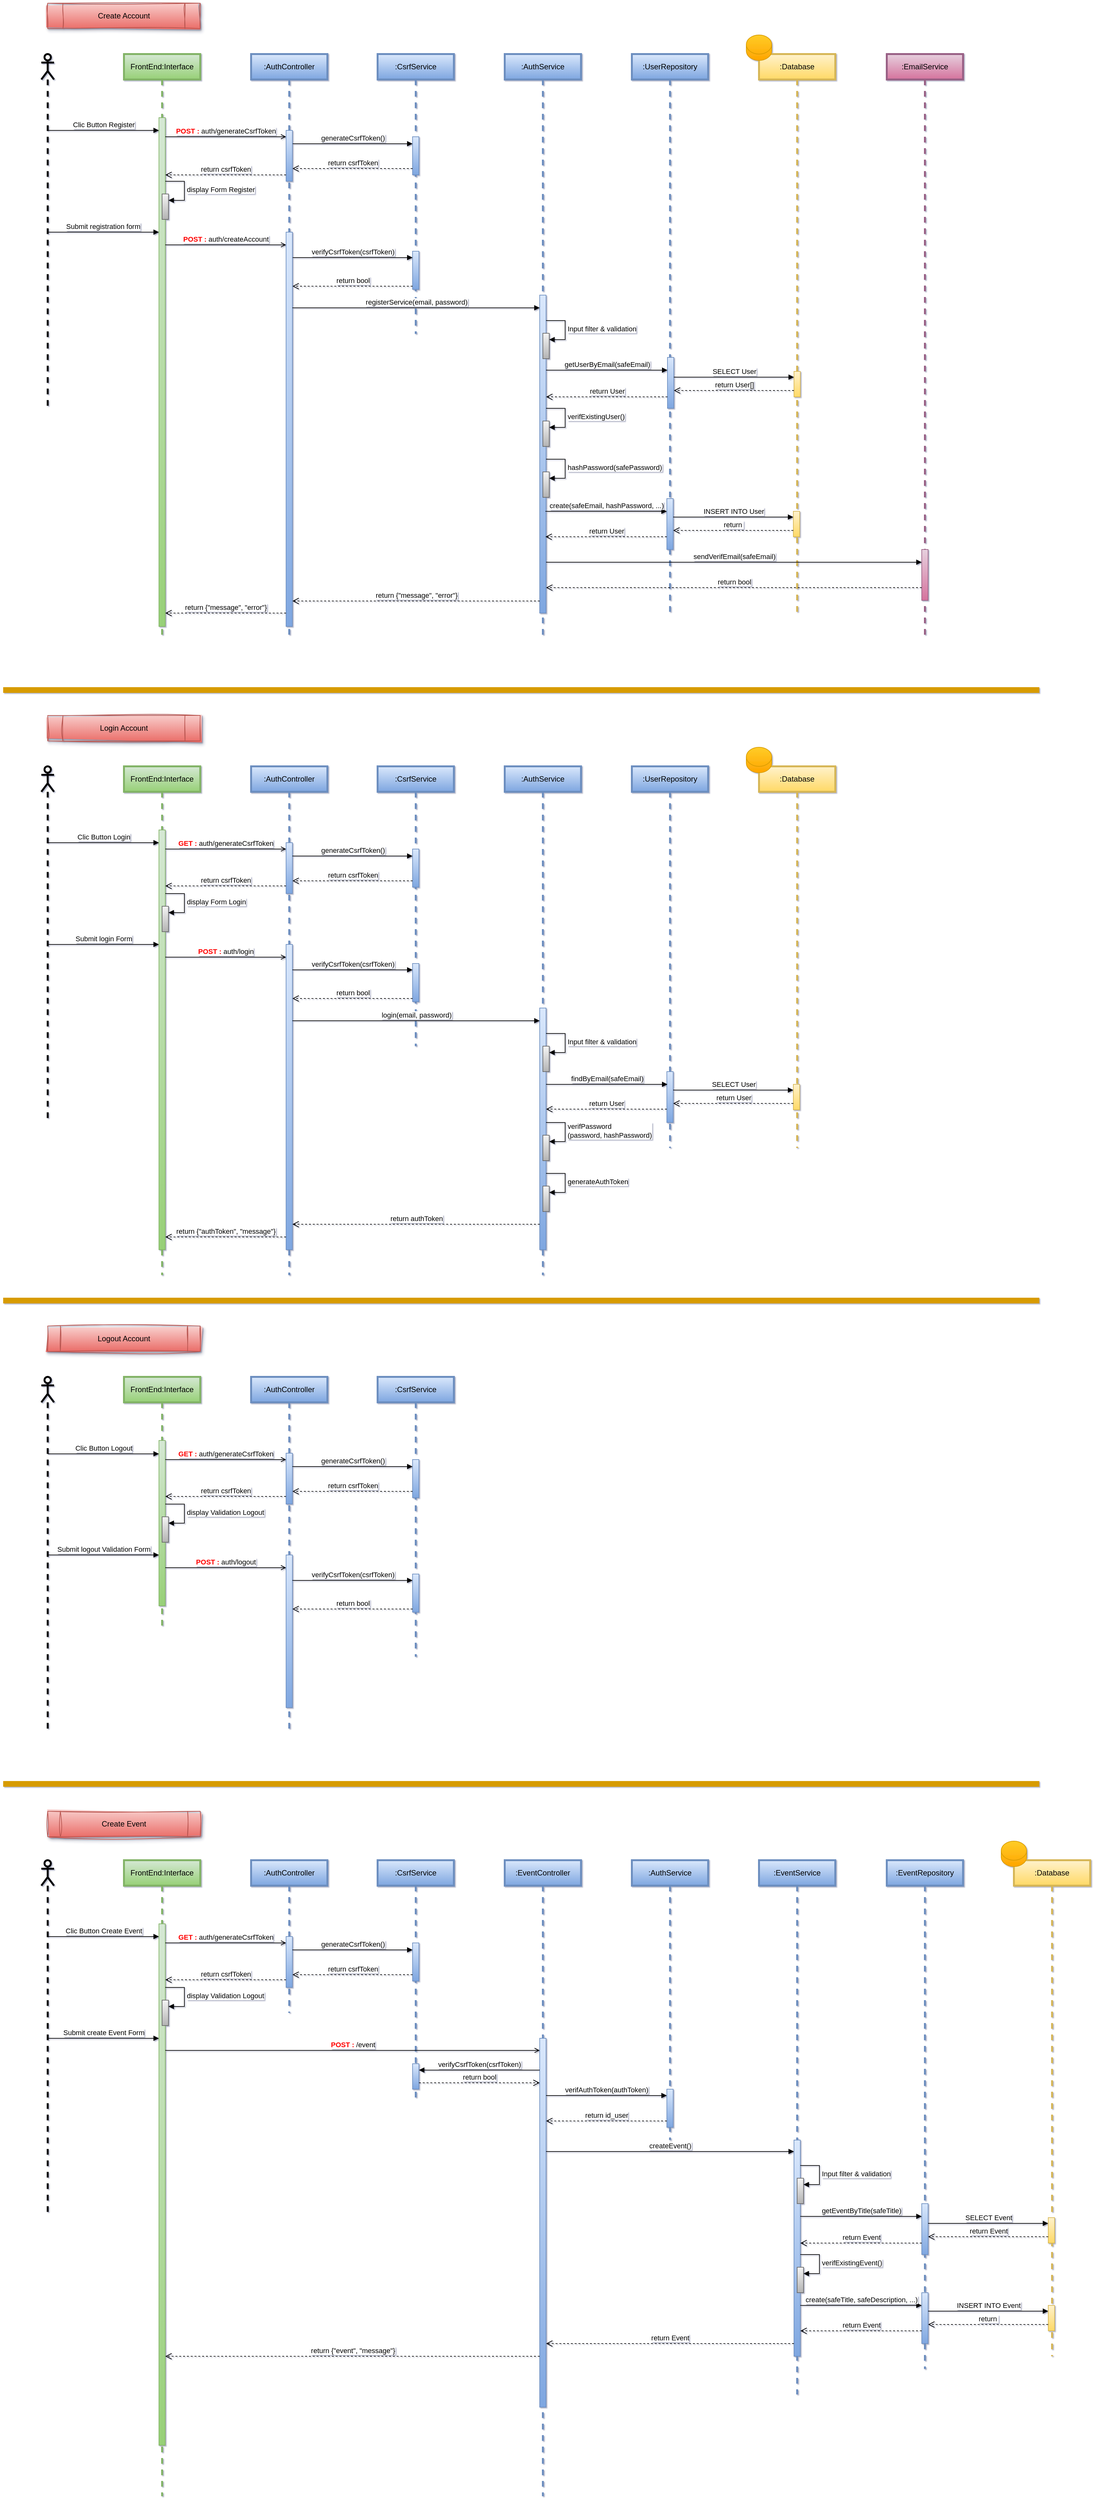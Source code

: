 <mxfile version="28.2.5">
  <diagram name="Page-1" id="9EMSqDa24869HwMEbP3A">
    <mxGraphModel dx="570" dy="300" grid="1" gridSize="10" guides="1" tooltips="1" connect="1" arrows="1" fold="1" page="1" pageScale="1" pageWidth="827" pageHeight="1169" math="0" shadow="1">
      <root>
        <mxCell id="0" />
        <mxCell id="1" parent="0" />
        <mxCell id="-erMYesji34OctEqvvJe-1" value="" style="shape=umlLifeline;perimeter=lifelinePerimeter;whiteSpace=wrap;html=1;container=1;dropTarget=0;collapsible=0;recursiveResize=0;outlineConnect=0;portConstraint=eastwest;newEdgeStyle={&quot;curved&quot;:0,&quot;rounded&quot;:0};participant=umlActor;strokeWidth=3;" parent="1" vertex="1">
          <mxGeometry x="70" y="120" width="20" height="560" as="geometry" />
        </mxCell>
        <mxCell id="-erMYesji34OctEqvvJe-2" value="Create Account" style="shape=process;whiteSpace=wrap;html=1;backgroundOutline=1;fillColor=#f8cecc;strokeColor=#b85450;gradientColor=#ea6b66;shadow=1;sketch=1;curveFitting=1;jiggle=2;glass=0;rounded=0;" parent="1" vertex="1">
          <mxGeometry x="80" y="40" width="240" height="40" as="geometry" />
        </mxCell>
        <mxCell id="-erMYesji34OctEqvvJe-3" value="FrontEnd:Interface" style="shape=umlLifeline;perimeter=lifelinePerimeter;whiteSpace=wrap;html=1;container=1;dropTarget=0;collapsible=0;recursiveResize=0;outlineConnect=0;portConstraint=eastwest;newEdgeStyle={&quot;curved&quot;:0,&quot;rounded&quot;:0};fillColor=#d5e8d4;gradientColor=#97d077;strokeColor=#82b366;strokeWidth=3;" parent="1" vertex="1">
          <mxGeometry x="200" y="120" width="120" height="920" as="geometry" />
        </mxCell>
        <mxCell id="-erMYesji34OctEqvvJe-14" value="" style="html=1;points=[[0,0,0,0,5],[0,1,0,0,-5],[1,0,0,0,5],[1,1,0,0,-5]];perimeter=orthogonalPerimeter;outlineConnect=0;targetShapes=umlLifeline;portConstraint=eastwest;newEdgeStyle={&quot;curved&quot;:0,&quot;rounded&quot;:0};fillColor=#d5e8d4;gradientColor=#97d077;strokeColor=#82b366;" parent="-erMYesji34OctEqvvJe-3" vertex="1">
          <mxGeometry x="55" y="100" width="10" height="800" as="geometry" />
        </mxCell>
        <mxCell id="-erMYesji34OctEqvvJe-20" value="" style="html=1;points=[[0,0,0,0,5],[0,1,0,0,-5],[1,0,0,0,5],[1,1,0,0,-5]];perimeter=orthogonalPerimeter;outlineConnect=0;targetShapes=umlLifeline;portConstraint=eastwest;newEdgeStyle={&quot;curved&quot;:0,&quot;rounded&quot;:0};fillColor=#f5f5f5;gradientColor=#b3b3b3;strokeColor=#666666;" parent="-erMYesji34OctEqvvJe-3" vertex="1">
          <mxGeometry x="60" y="220" width="10" height="40" as="geometry" />
        </mxCell>
        <mxCell id="-erMYesji34OctEqvvJe-21" value="display Form Register" style="html=1;align=left;spacingLeft=2;endArrow=block;rounded=0;edgeStyle=orthogonalEdgeStyle;curved=0;rounded=0;" parent="-erMYesji34OctEqvvJe-3" target="-erMYesji34OctEqvvJe-20" edge="1">
          <mxGeometry relative="1" as="geometry">
            <mxPoint x="65" y="200" as="sourcePoint" />
            <Array as="points">
              <mxPoint x="95" y="230" />
            </Array>
          </mxGeometry>
        </mxCell>
        <mxCell id="-erMYesji34OctEqvvJe-4" value=":CsrfService" style="shape=umlLifeline;perimeter=lifelinePerimeter;whiteSpace=wrap;html=1;container=1;dropTarget=0;collapsible=0;recursiveResize=0;outlineConnect=0;portConstraint=eastwest;newEdgeStyle={&quot;curved&quot;:0,&quot;rounded&quot;:0};strokeWidth=3;fillColor=#dae8fc;gradientColor=#7ea6e0;strokeColor=#6c8ebf;" parent="1" vertex="1">
          <mxGeometry x="599" y="120" width="120" height="440" as="geometry" />
        </mxCell>
        <mxCell id="LOT9wmNylKdDUpqY30Z5-52" value="" style="html=1;points=[[0,0,0,0,5],[0,1,0,0,-5],[1,0,0,0,5],[1,1,0,0,-5]];perimeter=orthogonalPerimeter;outlineConnect=0;targetShapes=umlLifeline;portConstraint=eastwest;newEdgeStyle={&quot;curved&quot;:0,&quot;rounded&quot;:0};fillColor=#dae8fc;gradientColor=#7ea6e0;strokeColor=#6c8ebf;" vertex="1" parent="-erMYesji34OctEqvvJe-4">
          <mxGeometry x="55" y="130" width="10" height="60" as="geometry" />
        </mxCell>
        <mxCell id="LOT9wmNylKdDUpqY30Z5-53" value="generateCsrfToken()" style="html=1;verticalAlign=bottom;endArrow=block;curved=0;rounded=0;entryX=0;entryY=0;entryDx=0;entryDy=5;" edge="1" parent="-erMYesji34OctEqvvJe-4">
          <mxGeometry relative="1" as="geometry">
            <mxPoint x="-134" y="141" as="sourcePoint" />
            <mxPoint x="55" y="141" as="targetPoint" />
          </mxGeometry>
        </mxCell>
        <mxCell id="LOT9wmNylKdDUpqY30Z5-54" value="return csrfToken" style="html=1;verticalAlign=bottom;endArrow=open;dashed=1;endSize=8;curved=0;rounded=0;exitX=0;exitY=1;exitDx=0;exitDy=-5;" edge="1" parent="-erMYesji34OctEqvvJe-4">
          <mxGeometry relative="1" as="geometry">
            <mxPoint x="-134" y="180" as="targetPoint" />
            <mxPoint x="55" y="180" as="sourcePoint" />
          </mxGeometry>
        </mxCell>
        <mxCell id="LOT9wmNylKdDUpqY30Z5-56" value="" style="html=1;points=[[0,0,0,0,5],[0,1,0,0,-5],[1,0,0,0,5],[1,1,0,0,-5]];perimeter=orthogonalPerimeter;outlineConnect=0;targetShapes=umlLifeline;portConstraint=eastwest;newEdgeStyle={&quot;curved&quot;:0,&quot;rounded&quot;:0};fillColor=#dae8fc;gradientColor=#7ea6e0;strokeColor=#6c8ebf;" vertex="1" parent="-erMYesji34OctEqvvJe-4">
          <mxGeometry x="55" y="310" width="10" height="60" as="geometry" />
        </mxCell>
        <mxCell id="LOT9wmNylKdDUpqY30Z5-57" value="verifyCsrfToken(csrfToken)" style="html=1;verticalAlign=bottom;endArrow=block;curved=0;rounded=0;entryX=0;entryY=0;entryDx=0;entryDy=5;" edge="1" parent="-erMYesji34OctEqvvJe-4">
          <mxGeometry relative="1" as="geometry">
            <mxPoint x="-134" y="320" as="sourcePoint" />
            <mxPoint x="55" y="320" as="targetPoint" />
          </mxGeometry>
        </mxCell>
        <mxCell id="LOT9wmNylKdDUpqY30Z5-58" value="return bool" style="html=1;verticalAlign=bottom;endArrow=open;dashed=1;endSize=8;curved=0;rounded=0;exitX=0;exitY=1;exitDx=0;exitDy=-5;" edge="1" parent="-erMYesji34OctEqvvJe-4" source="LOT9wmNylKdDUpqY30Z5-56">
          <mxGeometry relative="1" as="geometry">
            <mxPoint x="-134" y="365" as="targetPoint" />
          </mxGeometry>
        </mxCell>
        <mxCell id="-erMYesji34OctEqvvJe-5" value=":AuthService" style="shape=umlLifeline;perimeter=lifelinePerimeter;whiteSpace=wrap;html=1;container=1;dropTarget=0;collapsible=0;recursiveResize=0;outlineConnect=0;portConstraint=eastwest;newEdgeStyle={&quot;curved&quot;:0,&quot;rounded&quot;:0};strokeWidth=3;fillColor=#dae8fc;gradientColor=#7ea6e0;strokeColor=#6c8ebf;" parent="1" vertex="1">
          <mxGeometry x="799" y="120" width="120" height="920" as="geometry" />
        </mxCell>
        <mxCell id="-erMYesji34OctEqvvJe-30" value="" style="html=1;points=[[0,0,0,0,5],[0,1,0,0,-5],[1,0,0,0,5],[1,1,0,0,-5]];perimeter=orthogonalPerimeter;outlineConnect=0;targetShapes=umlLifeline;portConstraint=eastwest;newEdgeStyle={&quot;curved&quot;:0,&quot;rounded&quot;:0};fillColor=#dae8fc;gradientColor=#7ea6e0;strokeColor=#6c8ebf;" parent="-erMYesji34OctEqvvJe-5" vertex="1">
          <mxGeometry x="55" y="379" width="10" height="500" as="geometry" />
        </mxCell>
        <mxCell id="-erMYesji34OctEqvvJe-36" value="" style="html=1;points=[[0,0,0,0,5],[0,1,0,0,-5],[1,0,0,0,5],[1,1,0,0,-5]];perimeter=orthogonalPerimeter;outlineConnect=0;targetShapes=umlLifeline;portConstraint=eastwest;newEdgeStyle={&quot;curved&quot;:0,&quot;rounded&quot;:0};fillColor=#f5f5f5;gradientColor=#b3b3b3;strokeColor=#666666;" parent="-erMYesji34OctEqvvJe-5" vertex="1">
          <mxGeometry x="60" y="577" width="10" height="40" as="geometry" />
        </mxCell>
        <mxCell id="-erMYesji34OctEqvvJe-37" value="verifExistingUser()" style="html=1;align=left;spacingLeft=2;endArrow=block;rounded=0;edgeStyle=orthogonalEdgeStyle;curved=0;rounded=0;" parent="-erMYesji34OctEqvvJe-5" target="-erMYesji34OctEqvvJe-36" edge="1">
          <mxGeometry relative="1" as="geometry">
            <mxPoint x="65" y="557" as="sourcePoint" />
            <Array as="points">
              <mxPoint x="95" y="587" />
            </Array>
          </mxGeometry>
        </mxCell>
        <mxCell id="-erMYesji34OctEqvvJe-38" value="" style="html=1;points=[[0,0,0,0,5],[0,1,0,0,-5],[1,0,0,0,5],[1,1,0,0,-5]];perimeter=orthogonalPerimeter;outlineConnect=0;targetShapes=umlLifeline;portConstraint=eastwest;newEdgeStyle={&quot;curved&quot;:0,&quot;rounded&quot;:0};fillColor=#f5f5f5;gradientColor=#b3b3b3;strokeColor=#666666;" parent="-erMYesji34OctEqvvJe-5" vertex="1">
          <mxGeometry x="60" y="657" width="10" height="40" as="geometry" />
        </mxCell>
        <mxCell id="-erMYesji34OctEqvvJe-39" value="hashPassword(safePassword)" style="html=1;align=left;spacingLeft=2;endArrow=block;rounded=0;edgeStyle=orthogonalEdgeStyle;curved=0;rounded=0;" parent="-erMYesji34OctEqvvJe-5" target="-erMYesji34OctEqvvJe-38" edge="1">
          <mxGeometry relative="1" as="geometry">
            <mxPoint x="65" y="637" as="sourcePoint" />
            <Array as="points">
              <mxPoint x="95" y="667" />
            </Array>
          </mxGeometry>
        </mxCell>
        <mxCell id="-erMYesji34OctEqvvJe-42" value="" style="html=1;points=[[0,0,0,0,5],[0,1,0,0,-5],[1,0,0,0,5],[1,1,0,0,-5]];perimeter=orthogonalPerimeter;outlineConnect=0;targetShapes=umlLifeline;portConstraint=eastwest;newEdgeStyle={&quot;curved&quot;:0,&quot;rounded&quot;:0};fillColor=#f5f5f5;gradientColor=#b3b3b3;strokeColor=#666666;" parent="-erMYesji34OctEqvvJe-5" vertex="1">
          <mxGeometry x="60" y="439" width="10" height="40" as="geometry" />
        </mxCell>
        <mxCell id="-erMYesji34OctEqvvJe-43" value="Input filter &amp;amp; validation" style="html=1;align=left;spacingLeft=2;endArrow=block;rounded=0;edgeStyle=orthogonalEdgeStyle;curved=0;rounded=0;" parent="-erMYesji34OctEqvvJe-5" target="-erMYesji34OctEqvvJe-42" edge="1">
          <mxGeometry relative="1" as="geometry">
            <mxPoint x="65" y="419" as="sourcePoint" />
            <Array as="points">
              <mxPoint x="95" y="449" />
            </Array>
          </mxGeometry>
        </mxCell>
        <mxCell id="-erMYesji34OctEqvvJe-6" value=":UserRepository" style="shape=umlLifeline;perimeter=lifelinePerimeter;whiteSpace=wrap;html=1;container=1;dropTarget=0;collapsible=0;recursiveResize=0;outlineConnect=0;portConstraint=eastwest;newEdgeStyle={&quot;curved&quot;:0,&quot;rounded&quot;:0};strokeWidth=3;fillColor=#dae8fc;gradientColor=#7ea6e0;strokeColor=#6c8ebf;" parent="1" vertex="1">
          <mxGeometry x="999" y="120" width="120" height="880" as="geometry" />
        </mxCell>
        <mxCell id="-erMYesji34OctEqvvJe-33" value="" style="html=1;points=[[0,0,0,0,5],[0,1,0,0,-5],[1,0,0,0,5],[1,1,0,0,-5]];perimeter=orthogonalPerimeter;outlineConnect=0;targetShapes=umlLifeline;portConstraint=eastwest;newEdgeStyle={&quot;curved&quot;:0,&quot;rounded&quot;:0};fillColor=#dae8fc;gradientColor=#7ea6e0;strokeColor=#6c8ebf;" parent="-erMYesji34OctEqvvJe-6" vertex="1">
          <mxGeometry x="56" y="477" width="10" height="80" as="geometry" />
        </mxCell>
        <mxCell id="-erMYesji34OctEqvvJe-44" value="" style="html=1;points=[[0,0,0,0,5],[0,1,0,0,-5],[1,0,0,0,5],[1,1,0,0,-5]];perimeter=orthogonalPerimeter;outlineConnect=0;targetShapes=umlLifeline;portConstraint=eastwest;newEdgeStyle={&quot;curved&quot;:0,&quot;rounded&quot;:0};fillColor=#dae8fc;gradientColor=#7ea6e0;strokeColor=#6c8ebf;" parent="-erMYesji34OctEqvvJe-6" vertex="1">
          <mxGeometry x="55" y="699" width="10" height="80" as="geometry" />
        </mxCell>
        <mxCell id="-erMYesji34OctEqvvJe-45" value="create(safeEmail, hashPassword, ...)" style="html=1;verticalAlign=bottom;endArrow=block;curved=0;rounded=0;entryX=0;entryY=0;entryDx=0;entryDy=5;" parent="-erMYesji34OctEqvvJe-6" edge="1">
          <mxGeometry relative="1" as="geometry">
            <mxPoint x="-136.0" y="719" as="sourcePoint" />
            <mxPoint x="55" y="719" as="targetPoint" />
          </mxGeometry>
        </mxCell>
        <mxCell id="-erMYesji34OctEqvvJe-46" value="return User" style="html=1;verticalAlign=bottom;endArrow=open;dashed=1;endSize=8;curved=0;rounded=0;exitX=0;exitY=1;exitDx=0;exitDy=-5;" parent="-erMYesji34OctEqvvJe-6" edge="1">
          <mxGeometry relative="1" as="geometry">
            <mxPoint x="-136" y="759" as="targetPoint" />
            <mxPoint x="55" y="759" as="sourcePoint" />
          </mxGeometry>
        </mxCell>
        <mxCell id="-erMYesji34OctEqvvJe-7" value=":Database" style="shape=umlLifeline;perimeter=lifelinePerimeter;whiteSpace=wrap;html=1;container=1;dropTarget=0;collapsible=0;recursiveResize=0;outlineConnect=0;portConstraint=eastwest;newEdgeStyle={&quot;curved&quot;:0,&quot;rounded&quot;:0};strokeWidth=3;fillColor=#fff2cc;gradientColor=#ffd966;strokeColor=#d6b656;" parent="1" vertex="1">
          <mxGeometry x="1199" y="120" width="120" height="880" as="geometry" />
        </mxCell>
        <mxCell id="fQuVUcjvtSsfq1Hmc-oK-1" value="" style="html=1;points=[[0,0,0,0,5],[0,1,0,0,-5],[1,0,0,0,5],[1,1,0,0,-5]];perimeter=orthogonalPerimeter;outlineConnect=0;targetShapes=umlLifeline;portConstraint=eastwest;newEdgeStyle={&quot;curved&quot;:0,&quot;rounded&quot;:0};fillColor=#fff2cc;gradientColor=#ffd966;strokeColor=#d6b656;" parent="-erMYesji34OctEqvvJe-7" vertex="1">
          <mxGeometry x="55" y="499" width="10" height="40" as="geometry" />
        </mxCell>
        <mxCell id="fQuVUcjvtSsfq1Hmc-oK-4" value="" style="html=1;points=[[0,0,0,0,5],[0,1,0,0,-5],[1,0,0,0,5],[1,1,0,0,-5]];perimeter=orthogonalPerimeter;outlineConnect=0;targetShapes=umlLifeline;portConstraint=eastwest;newEdgeStyle={&quot;curved&quot;:0,&quot;rounded&quot;:0};fillColor=#fff2cc;gradientColor=#ffd966;strokeColor=#d6b656;" parent="-erMYesji34OctEqvvJe-7" vertex="1">
          <mxGeometry x="54" y="719" width="10" height="40" as="geometry" />
        </mxCell>
        <mxCell id="fQuVUcjvtSsfq1Hmc-oK-5" value="INSERT INTO User" style="html=1;verticalAlign=bottom;endArrow=block;curved=0;rounded=0;entryX=0;entryY=0;entryDx=0;entryDy=5;" parent="-erMYesji34OctEqvvJe-7" edge="1">
          <mxGeometry relative="1" as="geometry">
            <mxPoint x="-135" y="728" as="sourcePoint" />
            <mxPoint x="54" y="728" as="targetPoint" />
          </mxGeometry>
        </mxCell>
        <mxCell id="fQuVUcjvtSsfq1Hmc-oK-6" value="return&amp;nbsp;" style="html=1;verticalAlign=bottom;endArrow=open;dashed=1;endSize=8;curved=0;rounded=0;exitX=0;exitY=1;exitDx=0;exitDy=-5;" parent="-erMYesji34OctEqvvJe-7" edge="1">
          <mxGeometry relative="1" as="geometry">
            <mxPoint x="-135" y="749" as="targetPoint" />
            <mxPoint x="54" y="749" as="sourcePoint" />
          </mxGeometry>
        </mxCell>
        <mxCell id="-erMYesji34OctEqvvJe-8" value="" style="shape=cylinder3;whiteSpace=wrap;html=1;boundedLbl=1;backgroundOutline=1;size=15;fillColor=#ffcd28;gradientColor=#ffa500;strokeColor=#d79b00;" parent="1" vertex="1">
          <mxGeometry x="1179" y="90" width="40" height="40" as="geometry" />
        </mxCell>
        <mxCell id="-erMYesji34OctEqvvJe-9" value=":AuthController" style="shape=umlLifeline;perimeter=lifelinePerimeter;whiteSpace=wrap;html=1;container=1;dropTarget=0;collapsible=0;recursiveResize=0;outlineConnect=0;portConstraint=eastwest;newEdgeStyle={&quot;curved&quot;:0,&quot;rounded&quot;:0};strokeWidth=3;fillColor=#dae8fc;gradientColor=#7ea6e0;strokeColor=#6c8ebf;" parent="1" vertex="1">
          <mxGeometry x="400" y="120" width="120" height="920" as="geometry" />
        </mxCell>
        <mxCell id="-erMYesji34OctEqvvJe-15" value="" style="html=1;points=[[0,0,0,0,5],[0,1,0,0,-5],[1,0,0,0,5],[1,1,0,0,-5]];perimeter=orthogonalPerimeter;outlineConnect=0;targetShapes=umlLifeline;portConstraint=eastwest;newEdgeStyle={&quot;curved&quot;:0,&quot;rounded&quot;:0};fillColor=#dae8fc;gradientColor=#7ea6e0;strokeColor=#6c8ebf;" parent="-erMYesji34OctEqvvJe-9" vertex="1">
          <mxGeometry x="55" y="120" width="10" height="80" as="geometry" />
        </mxCell>
        <mxCell id="LOT9wmNylKdDUpqY30Z5-55" value="" style="html=1;points=[[0,0,0,0,5],[0,1,0,0,-5],[1,0,0,0,5],[1,1,0,0,-5]];perimeter=orthogonalPerimeter;outlineConnect=0;targetShapes=umlLifeline;portConstraint=eastwest;newEdgeStyle={&quot;curved&quot;:0,&quot;rounded&quot;:0};fillColor=#dae8fc;gradientColor=#7ea6e0;strokeColor=#6c8ebf;" vertex="1" parent="-erMYesji34OctEqvvJe-9">
          <mxGeometry x="55" y="280" width="10" height="620" as="geometry" />
        </mxCell>
        <mxCell id="-erMYesji34OctEqvvJe-11" value="Clic Button Register" style="html=1;verticalAlign=bottom;endArrow=block;curved=0;rounded=0;" parent="1" target="-erMYesji34OctEqvvJe-14" edge="1">
          <mxGeometry width="80" relative="1" as="geometry">
            <mxPoint x="79.5" y="240" as="sourcePoint" />
            <mxPoint x="258.5" y="240" as="targetPoint" />
          </mxGeometry>
        </mxCell>
        <mxCell id="-erMYesji34OctEqvvJe-16" value="&lt;b&gt;&lt;font style=&quot;color: light-dark(rgb(255, 0, 0), rgb(237, 237, 237));&quot;&gt;POST :&lt;/font&gt;&lt;/b&gt; auth/generateCsrfToken" style="html=1;verticalAlign=bottom;endArrow=open;curved=0;rounded=0;entryX=0;entryY=0;entryDx=0;entryDy=5;endFill=0;" parent="1" edge="1">
          <mxGeometry relative="1" as="geometry">
            <mxPoint x="265" y="250.0" as="sourcePoint" />
            <mxPoint x="455.0" y="250.0" as="targetPoint" />
          </mxGeometry>
        </mxCell>
        <mxCell id="-erMYesji34OctEqvvJe-17" value="return csrfToken" style="html=1;verticalAlign=bottom;endArrow=open;dashed=1;endSize=8;curved=0;rounded=0;exitX=0;exitY=1;exitDx=0;exitDy=-5;" parent="1" edge="1">
          <mxGeometry relative="1" as="geometry">
            <mxPoint x="265" y="310" as="targetPoint" />
            <mxPoint x="455" y="310" as="sourcePoint" />
          </mxGeometry>
        </mxCell>
        <mxCell id="-erMYesji34OctEqvvJe-22" value="Submit registration form" style="html=1;verticalAlign=bottom;endArrow=block;curved=0;rounded=0;" parent="1" edge="1">
          <mxGeometry width="80" relative="1" as="geometry">
            <mxPoint x="79.278" y="400" as="sourcePoint" />
            <mxPoint x="255" y="400" as="targetPoint" />
          </mxGeometry>
        </mxCell>
        <mxCell id="-erMYesji34OctEqvvJe-24" value="&lt;b&gt;&lt;font style=&quot;color: light-dark(rgb(255, 0, 0), rgb(237, 237, 237));&quot;&gt;POST :&lt;/font&gt;&lt;/b&gt; auth/createAccount" style="html=1;verticalAlign=bottom;endArrow=open;curved=0;rounded=0;endFill=0;" parent="1" edge="1" target="LOT9wmNylKdDUpqY30Z5-55">
          <mxGeometry relative="1" as="geometry">
            <mxPoint x="265" y="420" as="sourcePoint" />
            <mxPoint x="654.0" y="420" as="targetPoint" />
          </mxGeometry>
        </mxCell>
        <mxCell id="-erMYesji34OctEqvvJe-25" value="return {&quot;message&quot;, &quot;error&quot;}" style="html=1;verticalAlign=bottom;endArrow=open;dashed=1;endSize=8;curved=0;rounded=0;" parent="1" edge="1" source="LOT9wmNylKdDUpqY30Z5-55">
          <mxGeometry relative="1" as="geometry">
            <mxPoint x="265" y="999" as="targetPoint" />
            <mxPoint x="654" y="999" as="sourcePoint" />
          </mxGeometry>
        </mxCell>
        <mxCell id="-erMYesji34OctEqvvJe-31" value="registerService(email, password)" style="html=1;verticalAlign=bottom;endArrow=block;curved=0;rounded=0;entryX=0;entryY=0;entryDx=0;entryDy=5;" parent="1" edge="1" source="LOT9wmNylKdDUpqY30Z5-55">
          <mxGeometry relative="1" as="geometry">
            <mxPoint x="664" y="519" as="sourcePoint" />
            <mxPoint x="854" y="519" as="targetPoint" />
          </mxGeometry>
        </mxCell>
        <mxCell id="-erMYesji34OctEqvvJe-32" value="return {&quot;message&quot;, &quot;error&quot;}" style="html=1;verticalAlign=bottom;endArrow=open;dashed=1;endSize=8;curved=0;rounded=0;exitX=0;exitY=1;exitDx=0;exitDy=-5;" parent="1" edge="1" target="LOT9wmNylKdDUpqY30Z5-55">
          <mxGeometry relative="1" as="geometry">
            <mxPoint x="664" y="980.0" as="targetPoint" />
            <mxPoint x="854" y="980.0" as="sourcePoint" />
          </mxGeometry>
        </mxCell>
        <mxCell id="-erMYesji34OctEqvvJe-34" value="getUserByEmail(safeEmail)" style="html=1;verticalAlign=bottom;endArrow=block;curved=0;rounded=0;entryX=0;entryY=0;entryDx=0;entryDy=5;" parent="1" edge="1">
          <mxGeometry relative="1" as="geometry">
            <mxPoint x="864.0" y="617" as="sourcePoint" />
            <mxPoint x="1055" y="617" as="targetPoint" />
          </mxGeometry>
        </mxCell>
        <mxCell id="-erMYesji34OctEqvvJe-35" value="return User" style="html=1;verticalAlign=bottom;endArrow=open;dashed=1;endSize=8;curved=0;rounded=0;exitX=0;exitY=1;exitDx=0;exitDy=-5;" parent="1" edge="1">
          <mxGeometry relative="1" as="geometry">
            <mxPoint x="864" y="659" as="targetPoint" />
            <mxPoint x="1055" y="659" as="sourcePoint" />
          </mxGeometry>
        </mxCell>
        <mxCell id="fQuVUcjvtSsfq1Hmc-oK-2" value="SELECT User" style="html=1;verticalAlign=bottom;endArrow=block;curved=0;rounded=0;entryX=0;entryY=0;entryDx=0;entryDy=5;" parent="1" edge="1">
          <mxGeometry relative="1" as="geometry">
            <mxPoint x="1065" y="628" as="sourcePoint" />
            <mxPoint x="1254" y="628" as="targetPoint" />
          </mxGeometry>
        </mxCell>
        <mxCell id="fQuVUcjvtSsfq1Hmc-oK-3" value="return User[]" style="html=1;verticalAlign=bottom;endArrow=open;dashed=1;endSize=8;curved=0;rounded=0;exitX=0;exitY=1;exitDx=0;exitDy=-5;" parent="1" edge="1">
          <mxGeometry relative="1" as="geometry">
            <mxPoint x="1065" y="649" as="targetPoint" />
            <mxPoint x="1254" y="649" as="sourcePoint" />
          </mxGeometry>
        </mxCell>
        <mxCell id="fQuVUcjvtSsfq1Hmc-oK-7" value=":EmailService" style="shape=umlLifeline;perimeter=lifelinePerimeter;whiteSpace=wrap;html=1;container=1;dropTarget=0;collapsible=0;recursiveResize=0;outlineConnect=0;portConstraint=eastwest;newEdgeStyle={&quot;curved&quot;:0,&quot;rounded&quot;:0};strokeWidth=3;fillColor=#e6d0de;gradientColor=#d5739d;strokeColor=#996185;" parent="1" vertex="1">
          <mxGeometry x="1400" y="120" width="120" height="920" as="geometry" />
        </mxCell>
        <mxCell id="fQuVUcjvtSsfq1Hmc-oK-15" value="" style="html=1;points=[[0,0,0,0,5],[0,1,0,0,-5],[1,0,0,0,5],[1,1,0,0,-5]];perimeter=orthogonalPerimeter;outlineConnect=0;targetShapes=umlLifeline;portConstraint=eastwest;newEdgeStyle={&quot;curved&quot;:0,&quot;rounded&quot;:0};fillColor=#e6d0de;gradientColor=#d5739d;strokeColor=#996185;" parent="fQuVUcjvtSsfq1Hmc-oK-7" vertex="1">
          <mxGeometry x="55" y="779" width="10" height="80" as="geometry" />
        </mxCell>
        <mxCell id="fQuVUcjvtSsfq1Hmc-oK-16" value="sendVerifEmail(safeEmail)" style="html=1;verticalAlign=bottom;endArrow=block;curved=0;rounded=0;entryX=0;entryY=0;entryDx=0;entryDy=5;" parent="1" edge="1">
          <mxGeometry relative="1" as="geometry">
            <mxPoint x="864.0" y="919" as="sourcePoint" />
            <mxPoint x="1455" y="919" as="targetPoint" />
          </mxGeometry>
        </mxCell>
        <mxCell id="fQuVUcjvtSsfq1Hmc-oK-17" value="return bool" style="html=1;verticalAlign=bottom;endArrow=open;dashed=1;endSize=8;curved=0;rounded=0;exitX=0;exitY=1;exitDx=0;exitDy=-5;" parent="1" edge="1">
          <mxGeometry relative="1" as="geometry">
            <mxPoint x="864.0" y="959" as="targetPoint" />
            <mxPoint x="1455" y="959" as="sourcePoint" />
          </mxGeometry>
        </mxCell>
        <mxCell id="LOT9wmNylKdDUpqY30Z5-1" value="Login Account" style="shape=process;whiteSpace=wrap;html=1;backgroundOutline=1;fillColor=#f8cecc;strokeColor=#b85450;gradientColor=#ea6b66;shadow=1;sketch=1;curveFitting=1;jiggle=2;glass=0;rounded=0;" vertex="1" parent="1">
          <mxGeometry x="80" y="1160" width="240" height="40" as="geometry" />
        </mxCell>
        <mxCell id="LOT9wmNylKdDUpqY30Z5-2" value="" style="shape=umlLifeline;perimeter=lifelinePerimeter;whiteSpace=wrap;html=1;container=1;dropTarget=0;collapsible=0;recursiveResize=0;outlineConnect=0;portConstraint=eastwest;newEdgeStyle={&quot;curved&quot;:0,&quot;rounded&quot;:0};participant=umlActor;strokeWidth=3;" vertex="1" parent="1">
          <mxGeometry x="70" y="1240" width="20" height="560" as="geometry" />
        </mxCell>
        <mxCell id="LOT9wmNylKdDUpqY30Z5-3" value="FrontEnd:Interface" style="shape=umlLifeline;perimeter=lifelinePerimeter;whiteSpace=wrap;html=1;container=1;dropTarget=0;collapsible=0;recursiveResize=0;outlineConnect=0;portConstraint=eastwest;newEdgeStyle={&quot;curved&quot;:0,&quot;rounded&quot;:0};fillColor=#d5e8d4;gradientColor=#97d077;strokeColor=#82b366;strokeWidth=3;" vertex="1" parent="1">
          <mxGeometry x="200" y="1240" width="120" height="800" as="geometry" />
        </mxCell>
        <mxCell id="LOT9wmNylKdDUpqY30Z5-4" value="" style="html=1;points=[[0,0,0,0,5],[0,1,0,0,-5],[1,0,0,0,5],[1,1,0,0,-5]];perimeter=orthogonalPerimeter;outlineConnect=0;targetShapes=umlLifeline;portConstraint=eastwest;newEdgeStyle={&quot;curved&quot;:0,&quot;rounded&quot;:0};fillColor=#d5e8d4;gradientColor=#97d077;strokeColor=#82b366;" vertex="1" parent="LOT9wmNylKdDUpqY30Z5-3">
          <mxGeometry x="55" y="100" width="10" height="660" as="geometry" />
        </mxCell>
        <mxCell id="LOT9wmNylKdDUpqY30Z5-5" value="" style="html=1;points=[[0,0,0,0,5],[0,1,0,0,-5],[1,0,0,0,5],[1,1,0,0,-5]];perimeter=orthogonalPerimeter;outlineConnect=0;targetShapes=umlLifeline;portConstraint=eastwest;newEdgeStyle={&quot;curved&quot;:0,&quot;rounded&quot;:0};fillColor=#f5f5f5;gradientColor=#b3b3b3;strokeColor=#666666;" vertex="1" parent="LOT9wmNylKdDUpqY30Z5-3">
          <mxGeometry x="60" y="220" width="10" height="40" as="geometry" />
        </mxCell>
        <mxCell id="LOT9wmNylKdDUpqY30Z5-6" value="display Form Login" style="html=1;align=left;spacingLeft=2;endArrow=block;rounded=0;edgeStyle=orthogonalEdgeStyle;curved=0;rounded=0;" edge="1" parent="LOT9wmNylKdDUpqY30Z5-3" target="LOT9wmNylKdDUpqY30Z5-5">
          <mxGeometry relative="1" as="geometry">
            <mxPoint x="65" y="200" as="sourcePoint" />
            <Array as="points">
              <mxPoint x="95" y="230" />
            </Array>
          </mxGeometry>
        </mxCell>
        <mxCell id="LOT9wmNylKdDUpqY30Z5-7" value="Clic Button Login" style="html=1;verticalAlign=bottom;endArrow=block;curved=0;rounded=0;" edge="1" parent="1">
          <mxGeometry width="80" relative="1" as="geometry">
            <mxPoint x="80.855" y="1360" as="sourcePoint" />
            <mxPoint x="255" y="1360" as="targetPoint" />
          </mxGeometry>
        </mxCell>
        <mxCell id="LOT9wmNylKdDUpqY30Z5-8" value=":AuthController" style="shape=umlLifeline;perimeter=lifelinePerimeter;whiteSpace=wrap;html=1;container=1;dropTarget=0;collapsible=0;recursiveResize=0;outlineConnect=0;portConstraint=eastwest;newEdgeStyle={&quot;curved&quot;:0,&quot;rounded&quot;:0};strokeWidth=3;fillColor=#dae8fc;gradientColor=#7ea6e0;strokeColor=#6c8ebf;" vertex="1" parent="1">
          <mxGeometry x="400" y="1240" width="120" height="800" as="geometry" />
        </mxCell>
        <mxCell id="LOT9wmNylKdDUpqY30Z5-9" value="" style="html=1;points=[[0,0,0,0,5],[0,1,0,0,-5],[1,0,0,0,5],[1,1,0,0,-5]];perimeter=orthogonalPerimeter;outlineConnect=0;targetShapes=umlLifeline;portConstraint=eastwest;newEdgeStyle={&quot;curved&quot;:0,&quot;rounded&quot;:0};fillColor=#dae8fc;gradientColor=#7ea6e0;strokeColor=#6c8ebf;" vertex="1" parent="LOT9wmNylKdDUpqY30Z5-8">
          <mxGeometry x="55" y="120" width="10" height="80" as="geometry" />
        </mxCell>
        <mxCell id="LOT9wmNylKdDUpqY30Z5-15" value="" style="html=1;points=[[0,0,0,0,5],[0,1,0,0,-5],[1,0,0,0,5],[1,1,0,0,-5]];perimeter=orthogonalPerimeter;outlineConnect=0;targetShapes=umlLifeline;portConstraint=eastwest;newEdgeStyle={&quot;curved&quot;:0,&quot;rounded&quot;:0};fillColor=#dae8fc;gradientColor=#7ea6e0;strokeColor=#6c8ebf;" vertex="1" parent="LOT9wmNylKdDUpqY30Z5-8">
          <mxGeometry x="55" y="280" width="10" height="480" as="geometry" />
        </mxCell>
        <mxCell id="LOT9wmNylKdDUpqY30Z5-16" value="&lt;b&gt;&lt;font style=&quot;color: light-dark(rgb(255, 0, 0), rgb(237, 237, 237));&quot;&gt;POST :&lt;/font&gt;&lt;/b&gt; auth/login" style="html=1;verticalAlign=bottom;endArrow=open;curved=0;rounded=0;endFill=0;" edge="1" parent="LOT9wmNylKdDUpqY30Z5-8">
          <mxGeometry relative="1" as="geometry">
            <mxPoint x="-135" y="300" as="sourcePoint" />
            <mxPoint x="55" y="300" as="targetPoint" />
          </mxGeometry>
        </mxCell>
        <mxCell id="LOT9wmNylKdDUpqY30Z5-17" value="return {&quot;authToken&quot;, &quot;message&quot;}" style="html=1;verticalAlign=bottom;endArrow=open;dashed=1;endSize=8;curved=0;rounded=0;" edge="1" parent="LOT9wmNylKdDUpqY30Z5-8">
          <mxGeometry relative="1" as="geometry">
            <mxPoint x="-135" y="740" as="targetPoint" />
            <mxPoint x="55" y="740" as="sourcePoint" />
          </mxGeometry>
        </mxCell>
        <mxCell id="LOT9wmNylKdDUpqY30Z5-10" value="&lt;b&gt;&lt;font style=&quot;color: light-dark(rgb(255, 0, 0), rgb(237, 237, 237));&quot;&gt;GET :&lt;/font&gt;&lt;/b&gt; auth/generateCsrfToken" style="html=1;verticalAlign=bottom;endArrow=open;curved=0;rounded=0;endFill=0;" edge="1" parent="1">
          <mxGeometry relative="1" as="geometry">
            <mxPoint x="265" y="1370" as="sourcePoint" />
            <mxPoint x="455" y="1370" as="targetPoint" />
          </mxGeometry>
        </mxCell>
        <mxCell id="LOT9wmNylKdDUpqY30Z5-11" value="return csrfToken" style="html=1;verticalAlign=bottom;endArrow=open;dashed=1;endSize=8;curved=0;rounded=0;" edge="1" parent="1">
          <mxGeometry relative="1" as="geometry">
            <mxPoint x="265" y="1428" as="targetPoint" />
            <mxPoint x="455" y="1428" as="sourcePoint" />
          </mxGeometry>
        </mxCell>
        <mxCell id="LOT9wmNylKdDUpqY30Z5-12" value="Submit login Form" style="html=1;verticalAlign=bottom;endArrow=block;curved=0;rounded=0;" edge="1" parent="1" source="LOT9wmNylKdDUpqY30Z5-2" target="LOT9wmNylKdDUpqY30Z5-4">
          <mxGeometry width="80" relative="1" as="geometry">
            <mxPoint x="160" y="1560" as="sourcePoint" />
            <mxPoint x="335" y="1560" as="targetPoint" />
          </mxGeometry>
        </mxCell>
        <mxCell id="LOT9wmNylKdDUpqY30Z5-13" value=":CsrfService" style="shape=umlLifeline;perimeter=lifelinePerimeter;whiteSpace=wrap;html=1;container=1;dropTarget=0;collapsible=0;recursiveResize=0;outlineConnect=0;portConstraint=eastwest;newEdgeStyle={&quot;curved&quot;:0,&quot;rounded&quot;:0};strokeWidth=3;fillColor=#dae8fc;gradientColor=#7ea6e0;strokeColor=#6c8ebf;" vertex="1" parent="1">
          <mxGeometry x="599" y="1240" width="120" height="440" as="geometry" />
        </mxCell>
        <mxCell id="LOT9wmNylKdDUpqY30Z5-18" value="" style="html=1;points=[[0,0,0,0,5],[0,1,0,0,-5],[1,0,0,0,5],[1,1,0,0,-5]];perimeter=orthogonalPerimeter;outlineConnect=0;targetShapes=umlLifeline;portConstraint=eastwest;newEdgeStyle={&quot;curved&quot;:0,&quot;rounded&quot;:0};fillColor=#dae8fc;gradientColor=#7ea6e0;strokeColor=#6c8ebf;" vertex="1" parent="LOT9wmNylKdDUpqY30Z5-13">
          <mxGeometry x="55" y="310" width="10" height="60" as="geometry" />
        </mxCell>
        <mxCell id="LOT9wmNylKdDUpqY30Z5-21" value="" style="html=1;points=[[0,0,0,0,5],[0,1,0,0,-5],[1,0,0,0,5],[1,1,0,0,-5]];perimeter=orthogonalPerimeter;outlineConnect=0;targetShapes=umlLifeline;portConstraint=eastwest;newEdgeStyle={&quot;curved&quot;:0,&quot;rounded&quot;:0};fillColor=#dae8fc;gradientColor=#7ea6e0;strokeColor=#6c8ebf;" vertex="1" parent="LOT9wmNylKdDUpqY30Z5-13">
          <mxGeometry x="55" y="130" width="10" height="60" as="geometry" />
        </mxCell>
        <mxCell id="LOT9wmNylKdDUpqY30Z5-22" value="generateCsrfToken()" style="html=1;verticalAlign=bottom;endArrow=block;curved=0;rounded=0;entryX=0;entryY=0;entryDx=0;entryDy=5;" edge="1" parent="LOT9wmNylKdDUpqY30Z5-13">
          <mxGeometry relative="1" as="geometry">
            <mxPoint x="-134" y="141" as="sourcePoint" />
            <mxPoint x="55" y="141" as="targetPoint" />
          </mxGeometry>
        </mxCell>
        <mxCell id="LOT9wmNylKdDUpqY30Z5-23" value="return csrfToken" style="html=1;verticalAlign=bottom;endArrow=open;dashed=1;endSize=8;curved=0;rounded=0;exitX=0;exitY=1;exitDx=0;exitDy=-5;" edge="1" parent="LOT9wmNylKdDUpqY30Z5-13">
          <mxGeometry relative="1" as="geometry">
            <mxPoint x="-134" y="180" as="targetPoint" />
            <mxPoint x="55" y="180" as="sourcePoint" />
          </mxGeometry>
        </mxCell>
        <mxCell id="LOT9wmNylKdDUpqY30Z5-19" value="verifyCsrfToken(csrfToken)" style="html=1;verticalAlign=bottom;endArrow=block;curved=0;rounded=0;entryX=0;entryY=0;entryDx=0;entryDy=5;" edge="1" parent="1">
          <mxGeometry relative="1" as="geometry">
            <mxPoint x="465" y="1560" as="sourcePoint" />
            <mxPoint x="654" y="1560" as="targetPoint" />
          </mxGeometry>
        </mxCell>
        <mxCell id="LOT9wmNylKdDUpqY30Z5-20" value="return bool" style="html=1;verticalAlign=bottom;endArrow=open;dashed=1;endSize=8;curved=0;rounded=0;exitX=0;exitY=1;exitDx=0;exitDy=-5;" edge="1" source="LOT9wmNylKdDUpqY30Z5-18" parent="1" target="LOT9wmNylKdDUpqY30Z5-15">
          <mxGeometry relative="1" as="geometry">
            <mxPoint x="584" y="1635" as="targetPoint" />
          </mxGeometry>
        </mxCell>
        <mxCell id="LOT9wmNylKdDUpqY30Z5-24" value=":AuthService" style="shape=umlLifeline;perimeter=lifelinePerimeter;whiteSpace=wrap;html=1;container=1;dropTarget=0;collapsible=0;recursiveResize=0;outlineConnect=0;portConstraint=eastwest;newEdgeStyle={&quot;curved&quot;:0,&quot;rounded&quot;:0};strokeWidth=3;fillColor=#dae8fc;gradientColor=#7ea6e0;strokeColor=#6c8ebf;" vertex="1" parent="1">
          <mxGeometry x="799" y="1240" width="120" height="800" as="geometry" />
        </mxCell>
        <mxCell id="LOT9wmNylKdDUpqY30Z5-25" value="" style="html=1;points=[[0,0,0,0,5],[0,1,0,0,-5],[1,0,0,0,5],[1,1,0,0,-5]];perimeter=orthogonalPerimeter;outlineConnect=0;targetShapes=umlLifeline;portConstraint=eastwest;newEdgeStyle={&quot;curved&quot;:0,&quot;rounded&quot;:0};fillColor=#dae8fc;gradientColor=#7ea6e0;strokeColor=#6c8ebf;" vertex="1" parent="LOT9wmNylKdDUpqY30Z5-24">
          <mxGeometry x="55" y="380" width="10" height="380" as="geometry" />
        </mxCell>
        <mxCell id="LOT9wmNylKdDUpqY30Z5-26" value="" style="html=1;points=[[0,0,0,0,5],[0,1,0,0,-5],[1,0,0,0,5],[1,1,0,0,-5]];perimeter=orthogonalPerimeter;outlineConnect=0;targetShapes=umlLifeline;portConstraint=eastwest;newEdgeStyle={&quot;curved&quot;:0,&quot;rounded&quot;:0};fillColor=#f5f5f5;gradientColor=#b3b3b3;strokeColor=#666666;" vertex="1" parent="LOT9wmNylKdDUpqY30Z5-24">
          <mxGeometry x="60" y="580" width="10" height="40" as="geometry" />
        </mxCell>
        <mxCell id="LOT9wmNylKdDUpqY30Z5-27" value="verifPassword&lt;div&gt;(password, hashPassword)&lt;/div&gt;" style="html=1;align=left;spacingLeft=2;endArrow=block;rounded=0;edgeStyle=orthogonalEdgeStyle;curved=0;rounded=0;" edge="1" parent="LOT9wmNylKdDUpqY30Z5-24" target="LOT9wmNylKdDUpqY30Z5-26">
          <mxGeometry x="0.005" relative="1" as="geometry">
            <mxPoint x="65" y="560" as="sourcePoint" />
            <Array as="points">
              <mxPoint x="95" y="590" />
            </Array>
            <mxPoint as="offset" />
          </mxGeometry>
        </mxCell>
        <mxCell id="LOT9wmNylKdDUpqY30Z5-30" value="" style="html=1;points=[[0,0,0,0,5],[0,1,0,0,-5],[1,0,0,0,5],[1,1,0,0,-5]];perimeter=orthogonalPerimeter;outlineConnect=0;targetShapes=umlLifeline;portConstraint=eastwest;newEdgeStyle={&quot;curved&quot;:0,&quot;rounded&quot;:0};fillColor=#f5f5f5;gradientColor=#b3b3b3;strokeColor=#666666;" vertex="1" parent="LOT9wmNylKdDUpqY30Z5-24">
          <mxGeometry x="60" y="440" width="10" height="40" as="geometry" />
        </mxCell>
        <mxCell id="LOT9wmNylKdDUpqY30Z5-31" value="Input filter &amp;amp; validation" style="html=1;align=left;spacingLeft=2;endArrow=block;rounded=0;edgeStyle=orthogonalEdgeStyle;curved=0;rounded=0;" edge="1" parent="LOT9wmNylKdDUpqY30Z5-24" target="LOT9wmNylKdDUpqY30Z5-30">
          <mxGeometry relative="1" as="geometry">
            <mxPoint x="65" y="420" as="sourcePoint" />
            <Array as="points">
              <mxPoint x="95" y="450" />
            </Array>
          </mxGeometry>
        </mxCell>
        <mxCell id="LOT9wmNylKdDUpqY30Z5-49" value="" style="html=1;points=[[0,0,0,0,5],[0,1,0,0,-5],[1,0,0,0,5],[1,1,0,0,-5]];perimeter=orthogonalPerimeter;outlineConnect=0;targetShapes=umlLifeline;portConstraint=eastwest;newEdgeStyle={&quot;curved&quot;:0,&quot;rounded&quot;:0};fillColor=#f5f5f5;gradientColor=#b3b3b3;strokeColor=#666666;" vertex="1" parent="LOT9wmNylKdDUpqY30Z5-24">
          <mxGeometry x="60" y="660" width="10" height="40" as="geometry" />
        </mxCell>
        <mxCell id="LOT9wmNylKdDUpqY30Z5-50" value="generateAuthToken" style="html=1;align=left;spacingLeft=2;endArrow=block;rounded=0;edgeStyle=orthogonalEdgeStyle;curved=0;rounded=0;" edge="1" target="LOT9wmNylKdDUpqY30Z5-49" parent="LOT9wmNylKdDUpqY30Z5-24">
          <mxGeometry relative="1" as="geometry">
            <mxPoint x="65" y="640" as="sourcePoint" />
            <Array as="points">
              <mxPoint x="95" y="670" />
            </Array>
          </mxGeometry>
        </mxCell>
        <mxCell id="LOT9wmNylKdDUpqY30Z5-32" value="login(email, password)" style="html=1;verticalAlign=bottom;endArrow=block;curved=0;rounded=0;" edge="1" parent="1">
          <mxGeometry relative="1" as="geometry">
            <mxPoint x="465" y="1640" as="sourcePoint" />
            <mxPoint x="854" y="1640" as="targetPoint" />
          </mxGeometry>
        </mxCell>
        <mxCell id="LOT9wmNylKdDUpqY30Z5-33" value=":UserRepository" style="shape=umlLifeline;perimeter=lifelinePerimeter;whiteSpace=wrap;html=1;container=1;dropTarget=0;collapsible=0;recursiveResize=0;outlineConnect=0;portConstraint=eastwest;newEdgeStyle={&quot;curved&quot;:0,&quot;rounded&quot;:0};strokeWidth=3;fillColor=#dae8fc;gradientColor=#7ea6e0;strokeColor=#6c8ebf;" vertex="1" parent="1">
          <mxGeometry x="999" y="1240" width="120" height="600" as="geometry" />
        </mxCell>
        <mxCell id="LOT9wmNylKdDUpqY30Z5-34" value="" style="html=1;points=[[0,0,0,0,5],[0,1,0,0,-5],[1,0,0,0,5],[1,1,0,0,-5]];perimeter=orthogonalPerimeter;outlineConnect=0;targetShapes=umlLifeline;portConstraint=eastwest;newEdgeStyle={&quot;curved&quot;:0,&quot;rounded&quot;:0};fillColor=#dae8fc;gradientColor=#7ea6e0;strokeColor=#6c8ebf;" vertex="1" parent="LOT9wmNylKdDUpqY30Z5-33">
          <mxGeometry x="55" y="480" width="10" height="80" as="geometry" />
        </mxCell>
        <mxCell id="LOT9wmNylKdDUpqY30Z5-38" value="findByEmail(safeEmail)" style="html=1;verticalAlign=bottom;endArrow=block;curved=0;rounded=0;" edge="1" parent="1">
          <mxGeometry relative="1" as="geometry">
            <mxPoint x="864.0" y="1740" as="sourcePoint" />
            <mxPoint x="1055" y="1740" as="targetPoint" />
          </mxGeometry>
        </mxCell>
        <mxCell id="LOT9wmNylKdDUpqY30Z5-39" value="return User" style="html=1;verticalAlign=bottom;endArrow=open;dashed=1;endSize=8;curved=0;rounded=0;" edge="1" parent="1" source="LOT9wmNylKdDUpqY30Z5-34">
          <mxGeometry relative="1" as="geometry">
            <mxPoint x="864" y="1779" as="targetPoint" />
            <mxPoint x="1055" y="1779" as="sourcePoint" />
          </mxGeometry>
        </mxCell>
        <mxCell id="LOT9wmNylKdDUpqY30Z5-40" value=":Database" style="shape=umlLifeline;perimeter=lifelinePerimeter;whiteSpace=wrap;html=1;container=1;dropTarget=0;collapsible=0;recursiveResize=0;outlineConnect=0;portConstraint=eastwest;newEdgeStyle={&quot;curved&quot;:0,&quot;rounded&quot;:0};strokeWidth=3;fillColor=#fff2cc;gradientColor=#ffd966;strokeColor=#d6b656;" vertex="1" parent="1">
          <mxGeometry x="1199" y="1240" width="120" height="600" as="geometry" />
        </mxCell>
        <mxCell id="LOT9wmNylKdDUpqY30Z5-46" value="" style="html=1;points=[[0,0,0,0,5],[0,1,0,0,-5],[1,0,0,0,5],[1,1,0,0,-5]];perimeter=orthogonalPerimeter;outlineConnect=0;targetShapes=umlLifeline;portConstraint=eastwest;newEdgeStyle={&quot;curved&quot;:0,&quot;rounded&quot;:0};fillColor=#fff2cc;gradientColor=#ffd966;strokeColor=#d6b656;" vertex="1" parent="LOT9wmNylKdDUpqY30Z5-40">
          <mxGeometry x="54" y="500" width="10" height="40" as="geometry" />
        </mxCell>
        <mxCell id="LOT9wmNylKdDUpqY30Z5-47" value="SELECT User" style="html=1;verticalAlign=bottom;endArrow=block;curved=0;rounded=0;entryX=0;entryY=0;entryDx=0;entryDy=5;" edge="1" parent="LOT9wmNylKdDUpqY30Z5-40">
          <mxGeometry relative="1" as="geometry">
            <mxPoint x="-135" y="509" as="sourcePoint" />
            <mxPoint x="54" y="509" as="targetPoint" />
          </mxGeometry>
        </mxCell>
        <mxCell id="LOT9wmNylKdDUpqY30Z5-48" value="return User" style="html=1;verticalAlign=bottom;endArrow=open;dashed=1;endSize=8;curved=0;rounded=0;exitX=0;exitY=1;exitDx=0;exitDy=-5;" edge="1" parent="LOT9wmNylKdDUpqY30Z5-40">
          <mxGeometry relative="1" as="geometry">
            <mxPoint x="-135" y="530" as="targetPoint" />
            <mxPoint x="54" y="530" as="sourcePoint" />
          </mxGeometry>
        </mxCell>
        <mxCell id="LOT9wmNylKdDUpqY30Z5-45" value="" style="shape=cylinder3;whiteSpace=wrap;html=1;boundedLbl=1;backgroundOutline=1;size=15;fillColor=#ffcd28;gradientColor=#ffa500;strokeColor=#d79b00;" vertex="1" parent="1">
          <mxGeometry x="1179" y="1210" width="40" height="40" as="geometry" />
        </mxCell>
        <mxCell id="LOT9wmNylKdDUpqY30Z5-51" value="return authToken" style="html=1;verticalAlign=bottom;endArrow=open;dashed=1;endSize=8;curved=0;rounded=0;" edge="1" parent="1">
          <mxGeometry relative="1" as="geometry">
            <mxPoint x="465" y="1960" as="targetPoint" />
            <mxPoint x="854.0" y="1960" as="sourcePoint" />
          </mxGeometry>
        </mxCell>
        <mxCell id="LOT9wmNylKdDUpqY30Z5-59" value="" style="endArrow=none;html=1;rounded=0;endSize=11;fillColor=#ffcd28;gradientColor=#ffa500;strokeColor=#d79b00;strokeWidth=9;" edge="1" parent="1">
          <mxGeometry width="50" height="50" relative="1" as="geometry">
            <mxPoint x="10" y="1120" as="sourcePoint" />
            <mxPoint x="1640" y="1120" as="targetPoint" />
          </mxGeometry>
        </mxCell>
        <mxCell id="LOT9wmNylKdDUpqY30Z5-60" value="" style="endArrow=none;html=1;rounded=0;endSize=11;fillColor=#ffcd28;gradientColor=#ffa500;strokeColor=#d79b00;strokeWidth=9;" edge="1" parent="1">
          <mxGeometry width="50" height="50" relative="1" as="geometry">
            <mxPoint x="10" y="2080" as="sourcePoint" />
            <mxPoint x="1640" y="2080" as="targetPoint" />
          </mxGeometry>
        </mxCell>
        <mxCell id="LOT9wmNylKdDUpqY30Z5-61" value="Logout Account" style="shape=process;whiteSpace=wrap;html=1;backgroundOutline=1;fillColor=#f8cecc;strokeColor=#b85450;gradientColor=#ea6b66;shadow=1;sketch=1;curveFitting=1;jiggle=2;glass=0;rounded=0;size=0.083;" vertex="1" parent="1">
          <mxGeometry x="80" y="2120" width="240" height="40" as="geometry" />
        </mxCell>
        <mxCell id="LOT9wmNylKdDUpqY30Z5-62" value="" style="shape=umlLifeline;perimeter=lifelinePerimeter;whiteSpace=wrap;html=1;container=1;dropTarget=0;collapsible=0;recursiveResize=0;outlineConnect=0;portConstraint=eastwest;newEdgeStyle={&quot;curved&quot;:0,&quot;rounded&quot;:0};participant=umlActor;strokeWidth=3;" vertex="1" parent="1">
          <mxGeometry x="70" y="2200" width="20" height="560" as="geometry" />
        </mxCell>
        <mxCell id="LOT9wmNylKdDUpqY30Z5-63" value="FrontEnd:Interface" style="shape=umlLifeline;perimeter=lifelinePerimeter;whiteSpace=wrap;html=1;container=1;dropTarget=0;collapsible=0;recursiveResize=0;outlineConnect=0;portConstraint=eastwest;newEdgeStyle={&quot;curved&quot;:0,&quot;rounded&quot;:0};fillColor=#d5e8d4;gradientColor=#97d077;strokeColor=#82b366;strokeWidth=3;" vertex="1" parent="1">
          <mxGeometry x="200" y="2200" width="120" height="400" as="geometry" />
        </mxCell>
        <mxCell id="LOT9wmNylKdDUpqY30Z5-64" value="" style="html=1;points=[[0,0,0,0,5],[0,1,0,0,-5],[1,0,0,0,5],[1,1,0,0,-5]];perimeter=orthogonalPerimeter;outlineConnect=0;targetShapes=umlLifeline;portConstraint=eastwest;newEdgeStyle={&quot;curved&quot;:0,&quot;rounded&quot;:0};fillColor=#d5e8d4;gradientColor=#97d077;strokeColor=#82b366;" vertex="1" parent="LOT9wmNylKdDUpqY30Z5-63">
          <mxGeometry x="55" y="100" width="10" height="260" as="geometry" />
        </mxCell>
        <mxCell id="LOT9wmNylKdDUpqY30Z5-67" value="Clic Button Logout" style="html=1;verticalAlign=bottom;endArrow=block;curved=0;rounded=0;" edge="1" parent="1">
          <mxGeometry width="80" relative="1" as="geometry">
            <mxPoint x="80.25" y="2321" as="sourcePoint" />
            <mxPoint x="255" y="2321" as="targetPoint" />
          </mxGeometry>
        </mxCell>
        <mxCell id="LOT9wmNylKdDUpqY30Z5-68" value=":AuthController" style="shape=umlLifeline;perimeter=lifelinePerimeter;whiteSpace=wrap;html=1;container=1;dropTarget=0;collapsible=0;recursiveResize=0;outlineConnect=0;portConstraint=eastwest;newEdgeStyle={&quot;curved&quot;:0,&quot;rounded&quot;:0};strokeWidth=3;fillColor=#dae8fc;gradientColor=#7ea6e0;strokeColor=#6c8ebf;" vertex="1" parent="1">
          <mxGeometry x="400" y="2200" width="120" height="560" as="geometry" />
        </mxCell>
        <mxCell id="LOT9wmNylKdDUpqY30Z5-70" value="" style="html=1;points=[[0,0,0,0,5],[0,1,0,0,-5],[1,0,0,0,5],[1,1,0,0,-5]];perimeter=orthogonalPerimeter;outlineConnect=0;targetShapes=umlLifeline;portConstraint=eastwest;newEdgeStyle={&quot;curved&quot;:0,&quot;rounded&quot;:0};fillColor=#dae8fc;gradientColor=#7ea6e0;strokeColor=#6c8ebf;" vertex="1" parent="LOT9wmNylKdDUpqY30Z5-68">
          <mxGeometry x="55" y="280" width="10" height="240" as="geometry" />
        </mxCell>
        <mxCell id="LOT9wmNylKdDUpqY30Z5-71" value="&lt;b&gt;&lt;font style=&quot;color: light-dark(rgb(255, 0, 0), rgb(237, 237, 237));&quot;&gt;POST :&lt;/font&gt;&lt;/b&gt; auth/logout" style="html=1;verticalAlign=bottom;endArrow=open;curved=0;rounded=0;endFill=0;" edge="1" parent="LOT9wmNylKdDUpqY30Z5-68">
          <mxGeometry relative="1" as="geometry">
            <mxPoint x="-135" y="300" as="sourcePoint" />
            <mxPoint x="55" y="300" as="targetPoint" />
          </mxGeometry>
        </mxCell>
        <mxCell id="LOT9wmNylKdDUpqY30Z5-81" value=":CsrfService" style="shape=umlLifeline;perimeter=lifelinePerimeter;whiteSpace=wrap;html=1;container=1;dropTarget=0;collapsible=0;recursiveResize=0;outlineConnect=0;portConstraint=eastwest;newEdgeStyle={&quot;curved&quot;:0,&quot;rounded&quot;:0};strokeWidth=3;fillColor=#dae8fc;gradientColor=#7ea6e0;strokeColor=#6c8ebf;" vertex="1" parent="1">
          <mxGeometry x="599" y="2200" width="120" height="440" as="geometry" />
        </mxCell>
        <mxCell id="LOT9wmNylKdDUpqY30Z5-86" value="" style="html=1;points=[[0,0,0,0,5],[0,1,0,0,-5],[1,0,0,0,5],[1,1,0,0,-5]];perimeter=orthogonalPerimeter;outlineConnect=0;targetShapes=umlLifeline;portConstraint=eastwest;newEdgeStyle={&quot;curved&quot;:0,&quot;rounded&quot;:0};fillColor=#f5f5f5;gradientColor=#b3b3b3;strokeColor=#666666;" vertex="1" parent="LOT9wmNylKdDUpqY30Z5-81">
          <mxGeometry x="-339" y="220" width="10" height="40" as="geometry" />
        </mxCell>
        <mxCell id="LOT9wmNylKdDUpqY30Z5-87" value="display Validation Logout" style="html=1;align=left;spacingLeft=2;endArrow=block;rounded=0;edgeStyle=orthogonalEdgeStyle;curved=0;rounded=0;" edge="1" parent="LOT9wmNylKdDUpqY30Z5-81" target="LOT9wmNylKdDUpqY30Z5-86">
          <mxGeometry relative="1" as="geometry">
            <mxPoint x="-334" y="200" as="sourcePoint" />
            <Array as="points">
              <mxPoint x="-304" y="230" />
            </Array>
          </mxGeometry>
        </mxCell>
        <mxCell id="LOT9wmNylKdDUpqY30Z5-88" value="" style="html=1;points=[[0,0,0,0,5],[0,1,0,0,-5],[1,0,0,0,5],[1,1,0,0,-5]];perimeter=orthogonalPerimeter;outlineConnect=0;targetShapes=umlLifeline;portConstraint=eastwest;newEdgeStyle={&quot;curved&quot;:0,&quot;rounded&quot;:0};fillColor=#dae8fc;gradientColor=#7ea6e0;strokeColor=#6c8ebf;" vertex="1" parent="LOT9wmNylKdDUpqY30Z5-81">
          <mxGeometry x="-144" y="120" width="10" height="80" as="geometry" />
        </mxCell>
        <mxCell id="LOT9wmNylKdDUpqY30Z5-89" value="&lt;b&gt;&lt;font style=&quot;color: light-dark(rgb(255, 0, 0), rgb(237, 237, 237));&quot;&gt;GET :&lt;/font&gt;&lt;/b&gt; auth/generateCsrfToken" style="html=1;verticalAlign=bottom;endArrow=open;curved=0;rounded=0;endFill=0;" edge="1" parent="LOT9wmNylKdDUpqY30Z5-81">
          <mxGeometry relative="1" as="geometry">
            <mxPoint x="-334" y="130" as="sourcePoint" />
            <mxPoint x="-144" y="130" as="targetPoint" />
          </mxGeometry>
        </mxCell>
        <mxCell id="LOT9wmNylKdDUpqY30Z5-90" value="return csrfToken" style="html=1;verticalAlign=bottom;endArrow=open;dashed=1;endSize=8;curved=0;rounded=0;" edge="1" parent="LOT9wmNylKdDUpqY30Z5-81">
          <mxGeometry relative="1" as="geometry">
            <mxPoint x="-334" y="188" as="targetPoint" />
            <mxPoint x="-144" y="188" as="sourcePoint" />
          </mxGeometry>
        </mxCell>
        <mxCell id="LOT9wmNylKdDUpqY30Z5-91" value="" style="html=1;points=[[0,0,0,0,5],[0,1,0,0,-5],[1,0,0,0,5],[1,1,0,0,-5]];perimeter=orthogonalPerimeter;outlineConnect=0;targetShapes=umlLifeline;portConstraint=eastwest;newEdgeStyle={&quot;curved&quot;:0,&quot;rounded&quot;:0};fillColor=#dae8fc;gradientColor=#7ea6e0;strokeColor=#6c8ebf;" vertex="1" parent="LOT9wmNylKdDUpqY30Z5-81">
          <mxGeometry x="55" y="130" width="10" height="60" as="geometry" />
        </mxCell>
        <mxCell id="LOT9wmNylKdDUpqY30Z5-92" value="generateCsrfToken()" style="html=1;verticalAlign=bottom;endArrow=block;curved=0;rounded=0;entryX=0;entryY=0;entryDx=0;entryDy=5;" edge="1" parent="LOT9wmNylKdDUpqY30Z5-81">
          <mxGeometry relative="1" as="geometry">
            <mxPoint x="-134" y="141" as="sourcePoint" />
            <mxPoint x="55" y="141" as="targetPoint" />
          </mxGeometry>
        </mxCell>
        <mxCell id="LOT9wmNylKdDUpqY30Z5-93" value="return csrfToken" style="html=1;verticalAlign=bottom;endArrow=open;dashed=1;endSize=8;curved=0;rounded=0;exitX=0;exitY=1;exitDx=0;exitDy=-5;" edge="1" parent="LOT9wmNylKdDUpqY30Z5-81">
          <mxGeometry relative="1" as="geometry">
            <mxPoint x="-134" y="180" as="targetPoint" />
            <mxPoint x="55" y="180" as="sourcePoint" />
          </mxGeometry>
        </mxCell>
        <mxCell id="LOT9wmNylKdDUpqY30Z5-95" value="" style="html=1;points=[[0,0,0,0,5],[0,1,0,0,-5],[1,0,0,0,5],[1,1,0,0,-5]];perimeter=orthogonalPerimeter;outlineConnect=0;targetShapes=umlLifeline;portConstraint=eastwest;newEdgeStyle={&quot;curved&quot;:0,&quot;rounded&quot;:0};fillColor=#dae8fc;gradientColor=#7ea6e0;strokeColor=#6c8ebf;" vertex="1" parent="LOT9wmNylKdDUpqY30Z5-81">
          <mxGeometry x="55" y="310" width="10" height="60" as="geometry" />
        </mxCell>
        <mxCell id="LOT9wmNylKdDUpqY30Z5-96" value="verifyCsrfToken(csrfToken)" style="html=1;verticalAlign=bottom;endArrow=block;curved=0;rounded=0;entryX=0;entryY=0;entryDx=0;entryDy=5;" edge="1" parent="LOT9wmNylKdDUpqY30Z5-81">
          <mxGeometry relative="1" as="geometry">
            <mxPoint x="-134" y="320" as="sourcePoint" />
            <mxPoint x="55" y="320" as="targetPoint" />
          </mxGeometry>
        </mxCell>
        <mxCell id="LOT9wmNylKdDUpqY30Z5-97" value="return bool" style="html=1;verticalAlign=bottom;endArrow=open;dashed=1;endSize=8;curved=0;rounded=0;exitX=0;exitY=1;exitDx=0;exitDy=-5;" edge="1" parent="LOT9wmNylKdDUpqY30Z5-81" source="LOT9wmNylKdDUpqY30Z5-95">
          <mxGeometry relative="1" as="geometry">
            <mxPoint x="-134" y="365" as="targetPoint" />
          </mxGeometry>
        </mxCell>
        <mxCell id="LOT9wmNylKdDUpqY30Z5-94" value="Submit logout Validation Form" style="html=1;verticalAlign=bottom;endArrow=block;curved=0;rounded=0;" edge="1" parent="1" source="LOT9wmNylKdDUpqY30Z5-62" target="LOT9wmNylKdDUpqY30Z5-64">
          <mxGeometry width="80" relative="1" as="geometry">
            <mxPoint x="150" y="2490" as="sourcePoint" />
            <mxPoint x="324" y="2490" as="targetPoint" />
          </mxGeometry>
        </mxCell>
        <mxCell id="LOT9wmNylKdDUpqY30Z5-98" value="" style="endArrow=none;html=1;rounded=0;endSize=11;fillColor=#ffcd28;gradientColor=#ffa500;strokeColor=#d79b00;strokeWidth=9;" edge="1" parent="1">
          <mxGeometry width="50" height="50" relative="1" as="geometry">
            <mxPoint x="10" y="2840" as="sourcePoint" />
            <mxPoint x="1640" y="2840" as="targetPoint" />
          </mxGeometry>
        </mxCell>
        <mxCell id="LOT9wmNylKdDUpqY30Z5-99" value="Create Event" style="shape=process;whiteSpace=wrap;html=1;backgroundOutline=1;fillColor=#f8cecc;strokeColor=#b85450;gradientColor=#ea6b66;shadow=1;sketch=1;curveFitting=1;jiggle=2;glass=0;rounded=0;size=0.083;" vertex="1" parent="1">
          <mxGeometry x="80" y="2883" width="240" height="40" as="geometry" />
        </mxCell>
        <mxCell id="LOT9wmNylKdDUpqY30Z5-100" value="" style="shape=umlLifeline;perimeter=lifelinePerimeter;whiteSpace=wrap;html=1;container=1;dropTarget=0;collapsible=0;recursiveResize=0;outlineConnect=0;portConstraint=eastwest;newEdgeStyle={&quot;curved&quot;:0,&quot;rounded&quot;:0};participant=umlActor;strokeWidth=3;" vertex="1" parent="1">
          <mxGeometry x="70" y="2960" width="20" height="560" as="geometry" />
        </mxCell>
        <mxCell id="LOT9wmNylKdDUpqY30Z5-101" value="FrontEnd:Interface" style="shape=umlLifeline;perimeter=lifelinePerimeter;whiteSpace=wrap;html=1;container=1;dropTarget=0;collapsible=0;recursiveResize=0;outlineConnect=0;portConstraint=eastwest;newEdgeStyle={&quot;curved&quot;:0,&quot;rounded&quot;:0};fillColor=#d5e8d4;gradientColor=#97d077;strokeColor=#82b366;strokeWidth=3;" vertex="1" parent="1">
          <mxGeometry x="200" y="2960" width="120" height="1000" as="geometry" />
        </mxCell>
        <mxCell id="LOT9wmNylKdDUpqY30Z5-102" value="" style="html=1;points=[[0,0,0,0,5],[0,1,0,0,-5],[1,0,0,0,5],[1,1,0,0,-5]];perimeter=orthogonalPerimeter;outlineConnect=0;targetShapes=umlLifeline;portConstraint=eastwest;newEdgeStyle={&quot;curved&quot;:0,&quot;rounded&quot;:0};fillColor=#d5e8d4;gradientColor=#97d077;strokeColor=#82b366;" vertex="1" parent="LOT9wmNylKdDUpqY30Z5-101">
          <mxGeometry x="55" y="100" width="10" height="820" as="geometry" />
        </mxCell>
        <mxCell id="LOT9wmNylKdDUpqY30Z5-103" value=":AuthController" style="shape=umlLifeline;perimeter=lifelinePerimeter;whiteSpace=wrap;html=1;container=1;dropTarget=0;collapsible=0;recursiveResize=0;outlineConnect=0;portConstraint=eastwest;newEdgeStyle={&quot;curved&quot;:0,&quot;rounded&quot;:0};strokeWidth=3;fillColor=#dae8fc;gradientColor=#7ea6e0;strokeColor=#6c8ebf;" vertex="1" parent="1">
          <mxGeometry x="400" y="2960" width="120" height="240" as="geometry" />
        </mxCell>
        <mxCell id="LOT9wmNylKdDUpqY30Z5-106" value=":AuthService" style="shape=umlLifeline;perimeter=lifelinePerimeter;whiteSpace=wrap;html=1;container=1;dropTarget=0;collapsible=0;recursiveResize=0;outlineConnect=0;portConstraint=eastwest;newEdgeStyle={&quot;curved&quot;:0,&quot;rounded&quot;:0};strokeWidth=3;fillColor=#dae8fc;gradientColor=#7ea6e0;strokeColor=#6c8ebf;" vertex="1" parent="1">
          <mxGeometry x="999" y="2960" width="120" height="440" as="geometry" />
        </mxCell>
        <mxCell id="LOT9wmNylKdDUpqY30Z5-129" value="" style="html=1;points=[[0,0,0,0,5],[0,1,0,0,-5],[1,0,0,0,5],[1,1,0,0,-5]];perimeter=orthogonalPerimeter;outlineConnect=0;targetShapes=umlLifeline;portConstraint=eastwest;newEdgeStyle={&quot;curved&quot;:0,&quot;rounded&quot;:0};fillColor=#dae8fc;gradientColor=#7ea6e0;strokeColor=#6c8ebf;" vertex="1" parent="LOT9wmNylKdDUpqY30Z5-106">
          <mxGeometry x="55" y="360" width="10" height="60" as="geometry" />
        </mxCell>
        <mxCell id="LOT9wmNylKdDUpqY30Z5-109" value=":CsrfService" style="shape=umlLifeline;perimeter=lifelinePerimeter;whiteSpace=wrap;html=1;container=1;dropTarget=0;collapsible=0;recursiveResize=0;outlineConnect=0;portConstraint=eastwest;newEdgeStyle={&quot;curved&quot;:0,&quot;rounded&quot;:0};strokeWidth=3;fillColor=#dae8fc;gradientColor=#7ea6e0;strokeColor=#6c8ebf;" vertex="1" parent="1">
          <mxGeometry x="599" y="2960" width="120" height="380" as="geometry" />
        </mxCell>
        <mxCell id="LOT9wmNylKdDUpqY30Z5-110" value="" style="html=1;points=[[0,0,0,0,5],[0,1,0,0,-5],[1,0,0,0,5],[1,1,0,0,-5]];perimeter=orthogonalPerimeter;outlineConnect=0;targetShapes=umlLifeline;portConstraint=eastwest;newEdgeStyle={&quot;curved&quot;:0,&quot;rounded&quot;:0};fillColor=#f5f5f5;gradientColor=#b3b3b3;strokeColor=#666666;" vertex="1" parent="LOT9wmNylKdDUpqY30Z5-109">
          <mxGeometry x="-339" y="220" width="10" height="40" as="geometry" />
        </mxCell>
        <mxCell id="LOT9wmNylKdDUpqY30Z5-111" value="display Validation Logout" style="html=1;align=left;spacingLeft=2;endArrow=block;rounded=0;edgeStyle=orthogonalEdgeStyle;curved=0;rounded=0;" edge="1" parent="LOT9wmNylKdDUpqY30Z5-109" target="LOT9wmNylKdDUpqY30Z5-110">
          <mxGeometry relative="1" as="geometry">
            <mxPoint x="-334" y="200" as="sourcePoint" />
            <Array as="points">
              <mxPoint x="-304" y="230" />
            </Array>
          </mxGeometry>
        </mxCell>
        <mxCell id="LOT9wmNylKdDUpqY30Z5-112" value="" style="html=1;points=[[0,0,0,0,5],[0,1,0,0,-5],[1,0,0,0,5],[1,1,0,0,-5]];perimeter=orthogonalPerimeter;outlineConnect=0;targetShapes=umlLifeline;portConstraint=eastwest;newEdgeStyle={&quot;curved&quot;:0,&quot;rounded&quot;:0};fillColor=#dae8fc;gradientColor=#7ea6e0;strokeColor=#6c8ebf;" vertex="1" parent="LOT9wmNylKdDUpqY30Z5-109">
          <mxGeometry x="-144" y="120" width="10" height="80" as="geometry" />
        </mxCell>
        <mxCell id="LOT9wmNylKdDUpqY30Z5-113" value="&lt;b&gt;&lt;font style=&quot;color: light-dark(rgb(255, 0, 0), rgb(237, 237, 237));&quot;&gt;GET :&lt;/font&gt;&lt;/b&gt; auth/generateCsrfToken" style="html=1;verticalAlign=bottom;endArrow=open;curved=0;rounded=0;endFill=0;" edge="1" parent="LOT9wmNylKdDUpqY30Z5-109">
          <mxGeometry relative="1" as="geometry">
            <mxPoint x="-334" y="130" as="sourcePoint" />
            <mxPoint x="-144" y="130" as="targetPoint" />
          </mxGeometry>
        </mxCell>
        <mxCell id="LOT9wmNylKdDUpqY30Z5-114" value="return csrfToken" style="html=1;verticalAlign=bottom;endArrow=open;dashed=1;endSize=8;curved=0;rounded=0;" edge="1" parent="LOT9wmNylKdDUpqY30Z5-109">
          <mxGeometry relative="1" as="geometry">
            <mxPoint x="-334" y="188" as="targetPoint" />
            <mxPoint x="-144" y="188" as="sourcePoint" />
          </mxGeometry>
        </mxCell>
        <mxCell id="LOT9wmNylKdDUpqY30Z5-115" value="" style="html=1;points=[[0,0,0,0,5],[0,1,0,0,-5],[1,0,0,0,5],[1,1,0,0,-5]];perimeter=orthogonalPerimeter;outlineConnect=0;targetShapes=umlLifeline;portConstraint=eastwest;newEdgeStyle={&quot;curved&quot;:0,&quot;rounded&quot;:0};fillColor=#dae8fc;gradientColor=#7ea6e0;strokeColor=#6c8ebf;" vertex="1" parent="LOT9wmNylKdDUpqY30Z5-109">
          <mxGeometry x="55" y="130" width="10" height="60" as="geometry" />
        </mxCell>
        <mxCell id="LOT9wmNylKdDUpqY30Z5-116" value="generateCsrfToken()" style="html=1;verticalAlign=bottom;endArrow=block;curved=0;rounded=0;entryX=0;entryY=0;entryDx=0;entryDy=5;" edge="1" parent="LOT9wmNylKdDUpqY30Z5-109">
          <mxGeometry relative="1" as="geometry">
            <mxPoint x="-134" y="141" as="sourcePoint" />
            <mxPoint x="55" y="141" as="targetPoint" />
          </mxGeometry>
        </mxCell>
        <mxCell id="LOT9wmNylKdDUpqY30Z5-117" value="return csrfToken" style="html=1;verticalAlign=bottom;endArrow=open;dashed=1;endSize=8;curved=0;rounded=0;exitX=0;exitY=1;exitDx=0;exitDy=-5;" edge="1" parent="LOT9wmNylKdDUpqY30Z5-109">
          <mxGeometry relative="1" as="geometry">
            <mxPoint x="-134" y="180" as="targetPoint" />
            <mxPoint x="55" y="180" as="sourcePoint" />
          </mxGeometry>
        </mxCell>
        <mxCell id="LOT9wmNylKdDUpqY30Z5-118" value="" style="html=1;points=[[0,0,0,0,5],[0,1,0,0,-5],[1,0,0,0,5],[1,1,0,0,-5]];perimeter=orthogonalPerimeter;outlineConnect=0;targetShapes=umlLifeline;portConstraint=eastwest;newEdgeStyle={&quot;curved&quot;:0,&quot;rounded&quot;:0};fillColor=#dae8fc;gradientColor=#7ea6e0;strokeColor=#6c8ebf;" vertex="1" parent="LOT9wmNylKdDUpqY30Z5-109">
          <mxGeometry x="55" y="320" width="10" height="40" as="geometry" />
        </mxCell>
        <mxCell id="LOT9wmNylKdDUpqY30Z5-121" value=":EventController" style="shape=umlLifeline;perimeter=lifelinePerimeter;whiteSpace=wrap;html=1;container=1;dropTarget=0;collapsible=0;recursiveResize=0;outlineConnect=0;portConstraint=eastwest;newEdgeStyle={&quot;curved&quot;:0,&quot;rounded&quot;:0};strokeWidth=3;fillColor=#dae8fc;gradientColor=#7ea6e0;strokeColor=#6c8ebf;" vertex="1" parent="1">
          <mxGeometry x="799" y="2960" width="120" height="1000" as="geometry" />
        </mxCell>
        <mxCell id="LOT9wmNylKdDUpqY30Z5-125" value="" style="html=1;points=[[0,0,0,0,5],[0,1,0,0,-5],[1,0,0,0,5],[1,1,0,0,-5]];perimeter=orthogonalPerimeter;outlineConnect=0;targetShapes=umlLifeline;portConstraint=eastwest;newEdgeStyle={&quot;curved&quot;:0,&quot;rounded&quot;:0};fillColor=#dae8fc;gradientColor=#7ea6e0;strokeColor=#6c8ebf;" vertex="1" parent="LOT9wmNylKdDUpqY30Z5-121">
          <mxGeometry x="55" y="280" width="10" height="580" as="geometry" />
        </mxCell>
        <mxCell id="LOT9wmNylKdDUpqY30Z5-122" value="Submit create Event Form" style="html=1;verticalAlign=bottom;endArrow=block;curved=0;rounded=0;" edge="1" parent="1" source="LOT9wmNylKdDUpqY30Z5-100" target="LOT9wmNylKdDUpqY30Z5-102">
          <mxGeometry width="80" relative="1" as="geometry">
            <mxPoint x="150" y="3250" as="sourcePoint" />
            <mxPoint x="325" y="3250" as="targetPoint" />
          </mxGeometry>
        </mxCell>
        <mxCell id="LOT9wmNylKdDUpqY30Z5-123" value="Clic Button Create Event" style="html=1;verticalAlign=bottom;endArrow=block;curved=0;rounded=0;" edge="1" parent="1">
          <mxGeometry width="80" relative="1" as="geometry">
            <mxPoint x="80.987" y="3080" as="sourcePoint" />
            <mxPoint x="255" y="3080" as="targetPoint" />
          </mxGeometry>
        </mxCell>
        <mxCell id="LOT9wmNylKdDUpqY30Z5-120" value="return bool" style="html=1;verticalAlign=bottom;endArrow=open;dashed=1;endSize=8;curved=0;rounded=0;exitX=1;exitY=1;exitDx=0;exitDy=-5;exitPerimeter=0;" edge="1" parent="1">
          <mxGeometry relative="1" as="geometry">
            <mxPoint x="854" y="3310.0" as="targetPoint" />
            <mxPoint x="664" y="3310.0" as="sourcePoint" />
          </mxGeometry>
        </mxCell>
        <mxCell id="LOT9wmNylKdDUpqY30Z5-119" value="verifyCsrfToken(csrfToken)" style="html=1;verticalAlign=bottom;endArrow=block;curved=0;rounded=0;" edge="1" parent="1">
          <mxGeometry relative="1" as="geometry">
            <mxPoint x="854" y="3290.0" as="sourcePoint" />
            <mxPoint x="664" y="3290.0" as="targetPoint" />
          </mxGeometry>
        </mxCell>
        <mxCell id="LOT9wmNylKdDUpqY30Z5-124" value="&lt;b&gt;&lt;font style=&quot;color: light-dark(rgb(255, 0, 0), rgb(237, 237, 237));&quot;&gt;POST :&lt;/font&gt;&lt;/b&gt;&amp;nbsp;/event" style="html=1;verticalAlign=bottom;endArrow=open;curved=0;rounded=0;endFill=0;" edge="1" parent="1">
          <mxGeometry relative="1" as="geometry">
            <mxPoint x="265" y="3259" as="sourcePoint" />
            <mxPoint x="854" y="3259" as="targetPoint" />
          </mxGeometry>
        </mxCell>
        <mxCell id="LOT9wmNylKdDUpqY30Z5-128" value=":EventService" style="shape=umlLifeline;perimeter=lifelinePerimeter;whiteSpace=wrap;html=1;container=1;dropTarget=0;collapsible=0;recursiveResize=0;outlineConnect=0;portConstraint=eastwest;newEdgeStyle={&quot;curved&quot;:0,&quot;rounded&quot;:0};strokeWidth=3;fillColor=#dae8fc;gradientColor=#7ea6e0;strokeColor=#6c8ebf;" vertex="1" parent="1">
          <mxGeometry x="1199" y="2960" width="120" height="840" as="geometry" />
        </mxCell>
        <mxCell id="LOT9wmNylKdDUpqY30Z5-132" value="" style="html=1;points=[[0,0,0,0,5],[0,1,0,0,-5],[1,0,0,0,5],[1,1,0,0,-5]];perimeter=orthogonalPerimeter;outlineConnect=0;targetShapes=umlLifeline;portConstraint=eastwest;newEdgeStyle={&quot;curved&quot;:0,&quot;rounded&quot;:0};fillColor=#dae8fc;gradientColor=#7ea6e0;strokeColor=#6c8ebf;" vertex="1" parent="LOT9wmNylKdDUpqY30Z5-128">
          <mxGeometry x="55" y="440" width="10" height="340" as="geometry" />
        </mxCell>
        <mxCell id="LOT9wmNylKdDUpqY30Z5-135" value="" style="html=1;points=[[0,0,0,0,5],[0,1,0,0,-5],[1,0,0,0,5],[1,1,0,0,-5]];perimeter=orthogonalPerimeter;outlineConnect=0;targetShapes=umlLifeline;portConstraint=eastwest;newEdgeStyle={&quot;curved&quot;:0,&quot;rounded&quot;:0};fillColor=#f5f5f5;gradientColor=#b3b3b3;strokeColor=#666666;" vertex="1" parent="LOT9wmNylKdDUpqY30Z5-128">
          <mxGeometry x="60" y="500" width="10" height="40" as="geometry" />
        </mxCell>
        <mxCell id="LOT9wmNylKdDUpqY30Z5-136" value="Input filter &amp;amp; validation" style="html=1;align=left;spacingLeft=2;endArrow=block;rounded=0;edgeStyle=orthogonalEdgeStyle;curved=0;rounded=0;" edge="1" parent="LOT9wmNylKdDUpqY30Z5-128" target="LOT9wmNylKdDUpqY30Z5-135">
          <mxGeometry relative="1" as="geometry">
            <mxPoint x="65" y="480" as="sourcePoint" />
            <Array as="points">
              <mxPoint x="95" y="510" />
            </Array>
          </mxGeometry>
        </mxCell>
        <mxCell id="LOT9wmNylKdDUpqY30Z5-130" value="verifAuthToken(authToken)" style="html=1;verticalAlign=bottom;endArrow=block;curved=0;rounded=0;entryX=0;entryY=0;entryDx=0;entryDy=5;" edge="1" parent="1">
          <mxGeometry relative="1" as="geometry">
            <mxPoint x="864.0" y="3330" as="sourcePoint" />
            <mxPoint x="1054" y="3330" as="targetPoint" />
          </mxGeometry>
        </mxCell>
        <mxCell id="LOT9wmNylKdDUpqY30Z5-131" value="return id_user" style="html=1;verticalAlign=bottom;endArrow=open;dashed=1;endSize=8;curved=0;rounded=0;exitX=0;exitY=1;exitDx=0;exitDy=-5;" edge="1" parent="1">
          <mxGeometry relative="1" as="geometry">
            <mxPoint x="864" y="3370" as="targetPoint" />
            <mxPoint x="1054" y="3370" as="sourcePoint" />
          </mxGeometry>
        </mxCell>
        <mxCell id="LOT9wmNylKdDUpqY30Z5-133" value="createEvent()" style="html=1;verticalAlign=bottom;endArrow=block;curved=0;rounded=0;entryX=0;entryY=0;entryDx=0;entryDy=5;" edge="1" parent="1">
          <mxGeometry relative="1" as="geometry">
            <mxPoint x="864" y="3418" as="sourcePoint" />
            <mxPoint x="1254" y="3418" as="targetPoint" />
          </mxGeometry>
        </mxCell>
        <mxCell id="LOT9wmNylKdDUpqY30Z5-134" value="return Event" style="html=1;verticalAlign=bottom;endArrow=open;dashed=1;endSize=8;curved=0;rounded=0;exitX=0;exitY=1;exitDx=0;exitDy=-5;" edge="1" parent="1">
          <mxGeometry relative="1" as="geometry">
            <mxPoint x="864.0" y="3720.0" as="targetPoint" />
            <mxPoint x="1254" y="3720.0" as="sourcePoint" />
          </mxGeometry>
        </mxCell>
        <mxCell id="LOT9wmNylKdDUpqY30Z5-137" value=":Database" style="shape=umlLifeline;perimeter=lifelinePerimeter;whiteSpace=wrap;html=1;container=1;dropTarget=0;collapsible=0;recursiveResize=0;outlineConnect=0;portConstraint=eastwest;newEdgeStyle={&quot;curved&quot;:0,&quot;rounded&quot;:0};strokeWidth=3;fillColor=#fff2cc;gradientColor=#ffd966;strokeColor=#d6b656;" vertex="1" parent="1">
          <mxGeometry x="1600" y="2960" width="120" height="780" as="geometry" />
        </mxCell>
        <mxCell id="LOT9wmNylKdDUpqY30Z5-142" value="" style="shape=cylinder3;whiteSpace=wrap;html=1;boundedLbl=1;backgroundOutline=1;size=15;fillColor=#ffcd28;gradientColor=#ffa500;strokeColor=#d79b00;" vertex="1" parent="1">
          <mxGeometry x="1580" y="2930" width="40" height="40" as="geometry" />
        </mxCell>
        <mxCell id="LOT9wmNylKdDUpqY30Z5-143" value=":EventRepository" style="shape=umlLifeline;perimeter=lifelinePerimeter;whiteSpace=wrap;html=1;container=1;dropTarget=0;collapsible=0;recursiveResize=0;outlineConnect=0;portConstraint=eastwest;newEdgeStyle={&quot;curved&quot;:0,&quot;rounded&quot;:0};strokeWidth=3;fillColor=#dae8fc;gradientColor=#7ea6e0;strokeColor=#6c8ebf;" vertex="1" parent="1">
          <mxGeometry x="1400" y="2960" width="120" height="800" as="geometry" />
        </mxCell>
        <mxCell id="LOT9wmNylKdDUpqY30Z5-147" value="" style="html=1;points=[[0,0,0,0,5],[0,1,0,0,-5],[1,0,0,0,5],[1,1,0,0,-5]];perimeter=orthogonalPerimeter;outlineConnect=0;targetShapes=umlLifeline;portConstraint=eastwest;newEdgeStyle={&quot;curved&quot;:0,&quot;rounded&quot;:0};fillColor=#f5f5f5;gradientColor=#b3b3b3;strokeColor=#666666;" vertex="1" parent="LOT9wmNylKdDUpqY30Z5-143">
          <mxGeometry x="-141" y="640" width="10" height="40" as="geometry" />
        </mxCell>
        <mxCell id="LOT9wmNylKdDUpqY30Z5-148" value="verifExistingEvent()" style="html=1;align=left;spacingLeft=2;endArrow=block;rounded=0;edgeStyle=orthogonalEdgeStyle;curved=0;rounded=0;" edge="1" parent="LOT9wmNylKdDUpqY30Z5-143" target="LOT9wmNylKdDUpqY30Z5-147">
          <mxGeometry relative="1" as="geometry">
            <mxPoint x="-136" y="620" as="sourcePoint" />
            <Array as="points">
              <mxPoint x="-106" y="650" />
            </Array>
          </mxGeometry>
        </mxCell>
        <mxCell id="LOT9wmNylKdDUpqY30Z5-149" value="" style="html=1;points=[[0,0,0,0,5],[0,1,0,0,-5],[1,0,0,0,5],[1,1,0,0,-5]];perimeter=orthogonalPerimeter;outlineConnect=0;targetShapes=umlLifeline;portConstraint=eastwest;newEdgeStyle={&quot;curved&quot;:0,&quot;rounded&quot;:0};fillColor=#dae8fc;gradientColor=#7ea6e0;strokeColor=#6c8ebf;" vertex="1" parent="LOT9wmNylKdDUpqY30Z5-143">
          <mxGeometry x="55" y="540" width="10" height="80" as="geometry" />
        </mxCell>
        <mxCell id="LOT9wmNylKdDUpqY30Z5-150" value="" style="html=1;points=[[0,0,0,0,5],[0,1,0,0,-5],[1,0,0,0,5],[1,1,0,0,-5]];perimeter=orthogonalPerimeter;outlineConnect=0;targetShapes=umlLifeline;portConstraint=eastwest;newEdgeStyle={&quot;curved&quot;:0,&quot;rounded&quot;:0};fillColor=#fff2cc;gradientColor=#ffd966;strokeColor=#d6b656;" vertex="1" parent="LOT9wmNylKdDUpqY30Z5-143">
          <mxGeometry x="254" y="562" width="10" height="40" as="geometry" />
        </mxCell>
        <mxCell id="LOT9wmNylKdDUpqY30Z5-151" value="getEventByTitle(safeTitle)" style="html=1;verticalAlign=bottom;endArrow=block;curved=0;rounded=0;entryX=0;entryY=0;entryDx=0;entryDy=5;" edge="1" parent="LOT9wmNylKdDUpqY30Z5-143">
          <mxGeometry relative="1" as="geometry">
            <mxPoint x="-136.0" y="560" as="sourcePoint" />
            <mxPoint x="55" y="560" as="targetPoint" />
          </mxGeometry>
        </mxCell>
        <mxCell id="LOT9wmNylKdDUpqY30Z5-152" value="return Event" style="html=1;verticalAlign=bottom;endArrow=open;dashed=1;endSize=8;curved=0;rounded=0;exitX=0;exitY=1;exitDx=0;exitDy=-5;" edge="1" parent="LOT9wmNylKdDUpqY30Z5-143">
          <mxGeometry relative="1" as="geometry">
            <mxPoint x="-136" y="602" as="targetPoint" />
            <mxPoint x="55" y="602" as="sourcePoint" />
          </mxGeometry>
        </mxCell>
        <mxCell id="LOT9wmNylKdDUpqY30Z5-153" value="SELECT Event" style="html=1;verticalAlign=bottom;endArrow=block;curved=0;rounded=0;entryX=0;entryY=0;entryDx=0;entryDy=5;" edge="1" parent="LOT9wmNylKdDUpqY30Z5-143">
          <mxGeometry relative="1" as="geometry">
            <mxPoint x="65" y="571" as="sourcePoint" />
            <mxPoint x="254" y="571" as="targetPoint" />
          </mxGeometry>
        </mxCell>
        <mxCell id="LOT9wmNylKdDUpqY30Z5-154" value="return Event" style="html=1;verticalAlign=bottom;endArrow=open;dashed=1;endSize=8;curved=0;rounded=0;exitX=0;exitY=1;exitDx=0;exitDy=-5;" edge="1" parent="LOT9wmNylKdDUpqY30Z5-143">
          <mxGeometry relative="1" as="geometry">
            <mxPoint x="65" y="592" as="targetPoint" />
            <mxPoint x="254" y="592" as="sourcePoint" />
          </mxGeometry>
        </mxCell>
        <mxCell id="LOT9wmNylKdDUpqY30Z5-155" value="" style="html=1;points=[[0,0,0,0,5],[0,1,0,0,-5],[1,0,0,0,5],[1,1,0,0,-5]];perimeter=orthogonalPerimeter;outlineConnect=0;targetShapes=umlLifeline;portConstraint=eastwest;newEdgeStyle={&quot;curved&quot;:0,&quot;rounded&quot;:0};fillColor=#dae8fc;gradientColor=#7ea6e0;strokeColor=#6c8ebf;" vertex="1" parent="LOT9wmNylKdDUpqY30Z5-143">
          <mxGeometry x="55" y="680" width="10" height="80" as="geometry" />
        </mxCell>
        <mxCell id="LOT9wmNylKdDUpqY30Z5-156" value="create(safeTitle, safeDescription, ...)" style="html=1;verticalAlign=bottom;endArrow=block;curved=0;rounded=0;entryX=0;entryY=0;entryDx=0;entryDy=5;" edge="1" parent="LOT9wmNylKdDUpqY30Z5-143">
          <mxGeometry relative="1" as="geometry">
            <mxPoint x="-136.0" y="700" as="sourcePoint" />
            <mxPoint x="55" y="700" as="targetPoint" />
          </mxGeometry>
        </mxCell>
        <mxCell id="LOT9wmNylKdDUpqY30Z5-157" value="return Event" style="html=1;verticalAlign=bottom;endArrow=open;dashed=1;endSize=8;curved=0;rounded=0;exitX=0;exitY=1;exitDx=0;exitDy=-5;" edge="1" parent="LOT9wmNylKdDUpqY30Z5-143">
          <mxGeometry relative="1" as="geometry">
            <mxPoint x="-136" y="740" as="targetPoint" />
            <mxPoint x="55" y="740" as="sourcePoint" />
          </mxGeometry>
        </mxCell>
        <mxCell id="LOT9wmNylKdDUpqY30Z5-158" value="" style="html=1;points=[[0,0,0,0,5],[0,1,0,0,-5],[1,0,0,0,5],[1,1,0,0,-5]];perimeter=orthogonalPerimeter;outlineConnect=0;targetShapes=umlLifeline;portConstraint=eastwest;newEdgeStyle={&quot;curved&quot;:0,&quot;rounded&quot;:0};fillColor=#fff2cc;gradientColor=#ffd966;strokeColor=#d6b656;" vertex="1" parent="LOT9wmNylKdDUpqY30Z5-143">
          <mxGeometry x="254" y="700" width="10" height="40" as="geometry" />
        </mxCell>
        <mxCell id="LOT9wmNylKdDUpqY30Z5-159" value="INSERT INTO Event" style="html=1;verticalAlign=bottom;endArrow=block;curved=0;rounded=0;entryX=0;entryY=0;entryDx=0;entryDy=5;" edge="1" parent="LOT9wmNylKdDUpqY30Z5-143">
          <mxGeometry relative="1" as="geometry">
            <mxPoint x="65" y="709" as="sourcePoint" />
            <mxPoint x="254" y="709" as="targetPoint" />
          </mxGeometry>
        </mxCell>
        <mxCell id="LOT9wmNylKdDUpqY30Z5-160" value="return&amp;nbsp;" style="html=1;verticalAlign=bottom;endArrow=open;dashed=1;endSize=8;curved=0;rounded=0;exitX=0;exitY=1;exitDx=0;exitDy=-5;" edge="1" parent="LOT9wmNylKdDUpqY30Z5-143">
          <mxGeometry relative="1" as="geometry">
            <mxPoint x="65" y="730" as="targetPoint" />
            <mxPoint x="254" y="730" as="sourcePoint" />
          </mxGeometry>
        </mxCell>
        <mxCell id="LOT9wmNylKdDUpqY30Z5-164" value="return {&quot;event&quot;, &quot;message&quot;}" style="html=1;verticalAlign=bottom;endArrow=open;dashed=1;endSize=8;curved=0;rounded=0;" edge="1" parent="1">
          <mxGeometry relative="1" as="geometry">
            <mxPoint x="265" y="3740" as="targetPoint" />
            <mxPoint x="854" y="3740" as="sourcePoint" />
          </mxGeometry>
        </mxCell>
      </root>
    </mxGraphModel>
  </diagram>
</mxfile>
